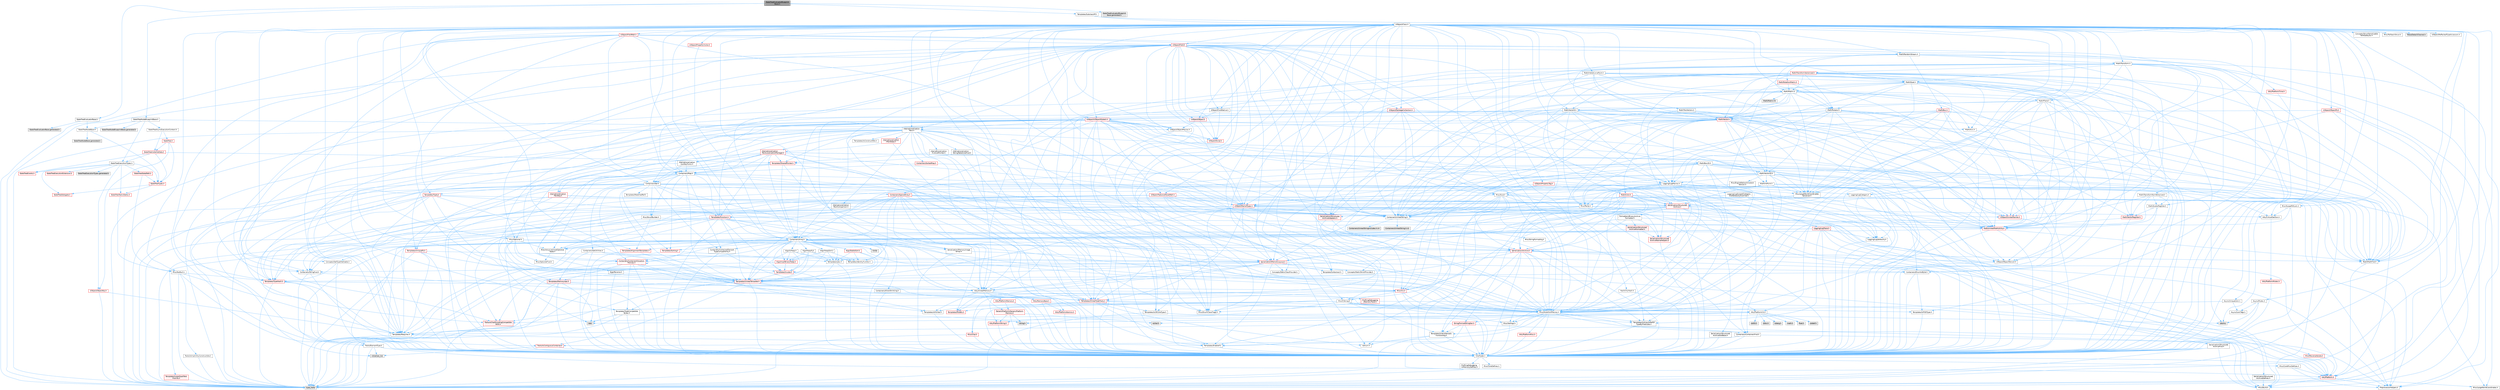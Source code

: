 digraph "StateTreeEvaluatorBlueprintBase.h"
{
 // INTERACTIVE_SVG=YES
 // LATEX_PDF_SIZE
  bgcolor="transparent";
  edge [fontname=Helvetica,fontsize=10,labelfontname=Helvetica,labelfontsize=10];
  node [fontname=Helvetica,fontsize=10,shape=box,height=0.2,width=0.4];
  Node1 [id="Node000001",label="StateTreeEvaluatorBlueprint\lBase.h",height=0.2,width=0.4,color="gray40", fillcolor="grey60", style="filled", fontcolor="black",tooltip=" "];
  Node1 -> Node2 [id="edge1_Node000001_Node000002",color="steelblue1",style="solid",tooltip=" "];
  Node2 [id="Node000002",label="Templates/SubclassOf.h",height=0.2,width=0.4,color="grey40", fillcolor="white", style="filled",URL="$d5/db4/SubclassOf_8h.html",tooltip=" "];
  Node2 -> Node3 [id="edge2_Node000002_Node000003",color="steelblue1",style="solid",tooltip=" "];
  Node3 [id="Node000003",label="UObject/Class.h",height=0.2,width=0.4,color="grey40", fillcolor="white", style="filled",URL="$d4/d05/Class_8h.html",tooltip=" "];
  Node3 -> Node4 [id="edge3_Node000003_Node000004",color="steelblue1",style="solid",tooltip=" "];
  Node4 [id="Node000004",label="Concepts/GetTypeHashable.h",height=0.2,width=0.4,color="grey40", fillcolor="white", style="filled",URL="$d3/da2/GetTypeHashable_8h.html",tooltip=" "];
  Node4 -> Node5 [id="edge4_Node000004_Node000005",color="steelblue1",style="solid",tooltip=" "];
  Node5 [id="Node000005",label="CoreTypes.h",height=0.2,width=0.4,color="grey40", fillcolor="white", style="filled",URL="$dc/dec/CoreTypes_8h.html",tooltip=" "];
  Node5 -> Node6 [id="edge5_Node000005_Node000006",color="steelblue1",style="solid",tooltip=" "];
  Node6 [id="Node000006",label="HAL/Platform.h",height=0.2,width=0.4,color="red", fillcolor="#FFF0F0", style="filled",URL="$d9/dd0/Platform_8h.html",tooltip=" "];
  Node6 -> Node7 [id="edge6_Node000006_Node000007",color="steelblue1",style="solid",tooltip=" "];
  Node7 [id="Node000007",label="Misc/Build.h",height=0.2,width=0.4,color="grey40", fillcolor="white", style="filled",URL="$d3/dbb/Build_8h.html",tooltip=" "];
  Node6 -> Node8 [id="edge7_Node000006_Node000008",color="steelblue1",style="solid",tooltip=" "];
  Node8 [id="Node000008",label="Misc/LargeWorldCoordinates.h",height=0.2,width=0.4,color="grey40", fillcolor="white", style="filled",URL="$d2/dcb/LargeWorldCoordinates_8h.html",tooltip=" "];
  Node6 -> Node9 [id="edge8_Node000006_Node000009",color="steelblue1",style="solid",tooltip=" "];
  Node9 [id="Node000009",label="type_traits",height=0.2,width=0.4,color="grey60", fillcolor="#E0E0E0", style="filled",tooltip=" "];
  Node6 -> Node10 [id="edge9_Node000006_Node000010",color="steelblue1",style="solid",tooltip=" "];
  Node10 [id="Node000010",label="PreprocessorHelpers.h",height=0.2,width=0.4,color="grey40", fillcolor="white", style="filled",URL="$db/ddb/PreprocessorHelpers_8h.html",tooltip=" "];
  Node5 -> Node16 [id="edge10_Node000005_Node000016",color="steelblue1",style="solid",tooltip=" "];
  Node16 [id="Node000016",label="ProfilingDebugging\l/UMemoryDefines.h",height=0.2,width=0.4,color="grey40", fillcolor="white", style="filled",URL="$d2/da2/UMemoryDefines_8h.html",tooltip=" "];
  Node5 -> Node17 [id="edge11_Node000005_Node000017",color="steelblue1",style="solid",tooltip=" "];
  Node17 [id="Node000017",label="Misc/CoreMiscDefines.h",height=0.2,width=0.4,color="grey40", fillcolor="white", style="filled",URL="$da/d38/CoreMiscDefines_8h.html",tooltip=" "];
  Node17 -> Node6 [id="edge12_Node000017_Node000006",color="steelblue1",style="solid",tooltip=" "];
  Node17 -> Node10 [id="edge13_Node000017_Node000010",color="steelblue1",style="solid",tooltip=" "];
  Node5 -> Node18 [id="edge14_Node000005_Node000018",color="steelblue1",style="solid",tooltip=" "];
  Node18 [id="Node000018",label="Misc/CoreDefines.h",height=0.2,width=0.4,color="grey40", fillcolor="white", style="filled",URL="$d3/dd2/CoreDefines_8h.html",tooltip=" "];
  Node4 -> Node19 [id="edge15_Node000004_Node000019",color="steelblue1",style="solid",tooltip=" "];
  Node19 [id="Node000019",label="Templates/TypeHash.h",height=0.2,width=0.4,color="red", fillcolor="#FFF0F0", style="filled",URL="$d1/d62/TypeHash_8h.html",tooltip=" "];
  Node19 -> Node5 [id="edge16_Node000019_Node000005",color="steelblue1",style="solid",tooltip=" "];
  Node19 -> Node20 [id="edge17_Node000019_Node000020",color="steelblue1",style="solid",tooltip=" "];
  Node20 [id="Node000020",label="Templates/Requires.h",height=0.2,width=0.4,color="grey40", fillcolor="white", style="filled",URL="$dc/d96/Requires_8h.html",tooltip=" "];
  Node20 -> Node21 [id="edge18_Node000020_Node000021",color="steelblue1",style="solid",tooltip=" "];
  Node21 [id="Node000021",label="Templates/EnableIf.h",height=0.2,width=0.4,color="grey40", fillcolor="white", style="filled",URL="$d7/d60/EnableIf_8h.html",tooltip=" "];
  Node21 -> Node5 [id="edge19_Node000021_Node000005",color="steelblue1",style="solid",tooltip=" "];
  Node20 -> Node9 [id="edge20_Node000020_Node000009",color="steelblue1",style="solid",tooltip=" "];
  Node19 -> Node22 [id="edge21_Node000019_Node000022",color="steelblue1",style="solid",tooltip=" "];
  Node22 [id="Node000022",label="Misc/Crc.h",height=0.2,width=0.4,color="red", fillcolor="#FFF0F0", style="filled",URL="$d4/dd2/Crc_8h.html",tooltip=" "];
  Node22 -> Node5 [id="edge22_Node000022_Node000005",color="steelblue1",style="solid",tooltip=" "];
  Node22 -> Node23 [id="edge23_Node000022_Node000023",color="steelblue1",style="solid",tooltip=" "];
  Node23 [id="Node000023",label="HAL/PlatformString.h",height=0.2,width=0.4,color="red", fillcolor="#FFF0F0", style="filled",URL="$db/db5/PlatformString_8h.html",tooltip=" "];
  Node23 -> Node5 [id="edge24_Node000023_Node000005",color="steelblue1",style="solid",tooltip=" "];
  Node22 -> Node25 [id="edge25_Node000022_Node000025",color="steelblue1",style="solid",tooltip=" "];
  Node25 [id="Node000025",label="Misc/AssertionMacros.h",height=0.2,width=0.4,color="grey40", fillcolor="white", style="filled",URL="$d0/dfa/AssertionMacros_8h.html",tooltip=" "];
  Node25 -> Node5 [id="edge26_Node000025_Node000005",color="steelblue1",style="solid",tooltip=" "];
  Node25 -> Node6 [id="edge27_Node000025_Node000006",color="steelblue1",style="solid",tooltip=" "];
  Node25 -> Node26 [id="edge28_Node000025_Node000026",color="steelblue1",style="solid",tooltip=" "];
  Node26 [id="Node000026",label="HAL/PlatformMisc.h",height=0.2,width=0.4,color="red", fillcolor="#FFF0F0", style="filled",URL="$d0/df5/PlatformMisc_8h.html",tooltip=" "];
  Node26 -> Node5 [id="edge29_Node000026_Node000005",color="steelblue1",style="solid",tooltip=" "];
  Node25 -> Node10 [id="edge30_Node000025_Node000010",color="steelblue1",style="solid",tooltip=" "];
  Node25 -> Node21 [id="edge31_Node000025_Node000021",color="steelblue1",style="solid",tooltip=" "];
  Node25 -> Node62 [id="edge32_Node000025_Node000062",color="steelblue1",style="solid",tooltip=" "];
  Node62 [id="Node000062",label="Templates/IsArrayOrRefOf\lTypeByPredicate.h",height=0.2,width=0.4,color="grey40", fillcolor="white", style="filled",URL="$d6/da1/IsArrayOrRefOfTypeByPredicate_8h.html",tooltip=" "];
  Node62 -> Node5 [id="edge33_Node000062_Node000005",color="steelblue1",style="solid",tooltip=" "];
  Node25 -> Node63 [id="edge34_Node000025_Node000063",color="steelblue1",style="solid",tooltip=" "];
  Node63 [id="Node000063",label="Templates/IsValidVariadic\lFunctionArg.h",height=0.2,width=0.4,color="grey40", fillcolor="white", style="filled",URL="$d0/dc8/IsValidVariadicFunctionArg_8h.html",tooltip=" "];
  Node63 -> Node5 [id="edge35_Node000063_Node000005",color="steelblue1",style="solid",tooltip=" "];
  Node63 -> Node64 [id="edge36_Node000063_Node000064",color="steelblue1",style="solid",tooltip=" "];
  Node64 [id="Node000064",label="IsEnum.h",height=0.2,width=0.4,color="grey40", fillcolor="white", style="filled",URL="$d4/de5/IsEnum_8h.html",tooltip=" "];
  Node63 -> Node9 [id="edge37_Node000063_Node000009",color="steelblue1",style="solid",tooltip=" "];
  Node25 -> Node65 [id="edge38_Node000025_Node000065",color="steelblue1",style="solid",tooltip=" "];
  Node65 [id="Node000065",label="Traits/IsCharEncodingCompatible\lWith.h",height=0.2,width=0.4,color="red", fillcolor="#FFF0F0", style="filled",URL="$df/dd1/IsCharEncodingCompatibleWith_8h.html",tooltip=" "];
  Node65 -> Node9 [id="edge39_Node000065_Node000009",color="steelblue1",style="solid",tooltip=" "];
  Node25 -> Node67 [id="edge40_Node000025_Node000067",color="steelblue1",style="solid",tooltip=" "];
  Node67 [id="Node000067",label="Misc/VarArgs.h",height=0.2,width=0.4,color="grey40", fillcolor="white", style="filled",URL="$d5/d6f/VarArgs_8h.html",tooltip=" "];
  Node67 -> Node5 [id="edge41_Node000067_Node000005",color="steelblue1",style="solid",tooltip=" "];
  Node25 -> Node68 [id="edge42_Node000025_Node000068",color="steelblue1",style="solid",tooltip=" "];
  Node68 [id="Node000068",label="String/FormatStringSan.h",height=0.2,width=0.4,color="red", fillcolor="#FFF0F0", style="filled",URL="$d3/d8b/FormatStringSan_8h.html",tooltip=" "];
  Node68 -> Node9 [id="edge43_Node000068_Node000009",color="steelblue1",style="solid",tooltip=" "];
  Node68 -> Node5 [id="edge44_Node000068_Node000005",color="steelblue1",style="solid",tooltip=" "];
  Node68 -> Node20 [id="edge45_Node000068_Node000020",color="steelblue1",style="solid",tooltip=" "];
  Node68 -> Node63 [id="edge46_Node000068_Node000063",color="steelblue1",style="solid",tooltip=" "];
  Node68 -> Node34 [id="edge47_Node000068_Node000034",color="steelblue1",style="solid",tooltip=" "];
  Node34 [id="Node000034",label="Containers/ContainersFwd.h",height=0.2,width=0.4,color="grey40", fillcolor="white", style="filled",URL="$d4/d0a/ContainersFwd_8h.html",tooltip=" "];
  Node34 -> Node6 [id="edge48_Node000034_Node000006",color="steelblue1",style="solid",tooltip=" "];
  Node34 -> Node5 [id="edge49_Node000034_Node000005",color="steelblue1",style="solid",tooltip=" "];
  Node34 -> Node31 [id="edge50_Node000034_Node000031",color="steelblue1",style="solid",tooltip=" "];
  Node31 [id="Node000031",label="Traits/IsContiguousContainer.h",height=0.2,width=0.4,color="red", fillcolor="#FFF0F0", style="filled",URL="$d5/d3c/IsContiguousContainer_8h.html",tooltip=" "];
  Node31 -> Node5 [id="edge51_Node000031_Node000005",color="steelblue1",style="solid",tooltip=" "];
  Node31 -> Node30 [id="edge52_Node000031_Node000030",color="steelblue1",style="solid",tooltip=" "];
  Node30 [id="Node000030",label="initializer_list",height=0.2,width=0.4,color="grey60", fillcolor="#E0E0E0", style="filled",tooltip=" "];
  Node25 -> Node73 [id="edge53_Node000025_Node000073",color="steelblue1",style="solid",tooltip=" "];
  Node73 [id="Node000073",label="atomic",height=0.2,width=0.4,color="grey60", fillcolor="#E0E0E0", style="filled",tooltip=" "];
  Node22 -> Node74 [id="edge54_Node000022_Node000074",color="steelblue1",style="solid",tooltip=" "];
  Node74 [id="Node000074",label="Misc/CString.h",height=0.2,width=0.4,color="grey40", fillcolor="white", style="filled",URL="$d2/d49/CString_8h.html",tooltip=" "];
  Node74 -> Node5 [id="edge55_Node000074_Node000005",color="steelblue1",style="solid",tooltip=" "];
  Node74 -> Node38 [id="edge56_Node000074_Node000038",color="steelblue1",style="solid",tooltip=" "];
  Node38 [id="Node000038",label="HAL/PlatformCrt.h",height=0.2,width=0.4,color="grey40", fillcolor="white", style="filled",URL="$d8/d75/PlatformCrt_8h.html",tooltip=" "];
  Node38 -> Node39 [id="edge57_Node000038_Node000039",color="steelblue1",style="solid",tooltip=" "];
  Node39 [id="Node000039",label="new",height=0.2,width=0.4,color="grey60", fillcolor="#E0E0E0", style="filled",tooltip=" "];
  Node38 -> Node40 [id="edge58_Node000038_Node000040",color="steelblue1",style="solid",tooltip=" "];
  Node40 [id="Node000040",label="wchar.h",height=0.2,width=0.4,color="grey60", fillcolor="#E0E0E0", style="filled",tooltip=" "];
  Node38 -> Node41 [id="edge59_Node000038_Node000041",color="steelblue1",style="solid",tooltip=" "];
  Node41 [id="Node000041",label="stddef.h",height=0.2,width=0.4,color="grey60", fillcolor="#E0E0E0", style="filled",tooltip=" "];
  Node38 -> Node42 [id="edge60_Node000038_Node000042",color="steelblue1",style="solid",tooltip=" "];
  Node42 [id="Node000042",label="stdlib.h",height=0.2,width=0.4,color="grey60", fillcolor="#E0E0E0", style="filled",tooltip=" "];
  Node38 -> Node43 [id="edge61_Node000038_Node000043",color="steelblue1",style="solid",tooltip=" "];
  Node43 [id="Node000043",label="stdio.h",height=0.2,width=0.4,color="grey60", fillcolor="#E0E0E0", style="filled",tooltip=" "];
  Node38 -> Node44 [id="edge62_Node000038_Node000044",color="steelblue1",style="solid",tooltip=" "];
  Node44 [id="Node000044",label="stdarg.h",height=0.2,width=0.4,color="grey60", fillcolor="#E0E0E0", style="filled",tooltip=" "];
  Node38 -> Node45 [id="edge63_Node000038_Node000045",color="steelblue1",style="solid",tooltip=" "];
  Node45 [id="Node000045",label="math.h",height=0.2,width=0.4,color="grey60", fillcolor="#E0E0E0", style="filled",tooltip=" "];
  Node38 -> Node46 [id="edge64_Node000038_Node000046",color="steelblue1",style="solid",tooltip=" "];
  Node46 [id="Node000046",label="float.h",height=0.2,width=0.4,color="grey60", fillcolor="#E0E0E0", style="filled",tooltip=" "];
  Node38 -> Node47 [id="edge65_Node000038_Node000047",color="steelblue1",style="solid",tooltip=" "];
  Node47 [id="Node000047",label="string.h",height=0.2,width=0.4,color="grey60", fillcolor="#E0E0E0", style="filled",tooltip=" "];
  Node74 -> Node23 [id="edge66_Node000074_Node000023",color="steelblue1",style="solid",tooltip=" "];
  Node74 -> Node25 [id="edge67_Node000074_Node000025",color="steelblue1",style="solid",tooltip=" "];
  Node74 -> Node75 [id="edge68_Node000074_Node000075",color="steelblue1",style="solid",tooltip=" "];
  Node75 [id="Node000075",label="Misc/Char.h",height=0.2,width=0.4,color="red", fillcolor="#FFF0F0", style="filled",URL="$d0/d58/Char_8h.html",tooltip=" "];
  Node75 -> Node5 [id="edge69_Node000075_Node000005",color="steelblue1",style="solid",tooltip=" "];
  Node75 -> Node9 [id="edge70_Node000075_Node000009",color="steelblue1",style="solid",tooltip=" "];
  Node74 -> Node67 [id="edge71_Node000074_Node000067",color="steelblue1",style="solid",tooltip=" "];
  Node74 -> Node62 [id="edge72_Node000074_Node000062",color="steelblue1",style="solid",tooltip=" "];
  Node74 -> Node63 [id="edge73_Node000074_Node000063",color="steelblue1",style="solid",tooltip=" "];
  Node74 -> Node65 [id="edge74_Node000074_Node000065",color="steelblue1",style="solid",tooltip=" "];
  Node22 -> Node75 [id="edge75_Node000022_Node000075",color="steelblue1",style="solid",tooltip=" "];
  Node22 -> Node79 [id="edge76_Node000022_Node000079",color="steelblue1",style="solid",tooltip=" "];
  Node79 [id="Node000079",label="Templates/UnrealTypeTraits.h",height=0.2,width=0.4,color="red", fillcolor="#FFF0F0", style="filled",URL="$d2/d2d/UnrealTypeTraits_8h.html",tooltip=" "];
  Node79 -> Node5 [id="edge77_Node000079_Node000005",color="steelblue1",style="solid",tooltip=" "];
  Node79 -> Node80 [id="edge78_Node000079_Node000080",color="steelblue1",style="solid",tooltip=" "];
  Node80 [id="Node000080",label="Templates/IsPointer.h",height=0.2,width=0.4,color="grey40", fillcolor="white", style="filled",URL="$d7/d05/IsPointer_8h.html",tooltip=" "];
  Node80 -> Node5 [id="edge79_Node000080_Node000005",color="steelblue1",style="solid",tooltip=" "];
  Node79 -> Node25 [id="edge80_Node000079_Node000025",color="steelblue1",style="solid",tooltip=" "];
  Node79 -> Node21 [id="edge81_Node000079_Node000021",color="steelblue1",style="solid",tooltip=" "];
  Node79 -> Node64 [id="edge82_Node000079_Node000064",color="steelblue1",style="solid",tooltip=" "];
  Node79 -> Node83 [id="edge83_Node000079_Node000083",color="steelblue1",style="solid",tooltip=" "];
  Node83 [id="Node000083",label="Templates/Models.h",height=0.2,width=0.4,color="red", fillcolor="#FFF0F0", style="filled",URL="$d3/d0c/Models_8h.html",tooltip=" "];
  Node79 -> Node84 [id="edge84_Node000079_Node000084",color="steelblue1",style="solid",tooltip=" "];
  Node84 [id="Node000084",label="Templates/IsPODType.h",height=0.2,width=0.4,color="grey40", fillcolor="white", style="filled",URL="$d7/db1/IsPODType_8h.html",tooltip=" "];
  Node84 -> Node5 [id="edge85_Node000084_Node000005",color="steelblue1",style="solid",tooltip=" "];
  Node79 -> Node85 [id="edge86_Node000079_Node000085",color="steelblue1",style="solid",tooltip=" "];
  Node85 [id="Node000085",label="Templates/IsUECoreType.h",height=0.2,width=0.4,color="grey40", fillcolor="white", style="filled",URL="$d1/db8/IsUECoreType_8h.html",tooltip=" "];
  Node85 -> Node5 [id="edge87_Node000085_Node000005",color="steelblue1",style="solid",tooltip=" "];
  Node85 -> Node9 [id="edge88_Node000085_Node000009",color="steelblue1",style="solid",tooltip=" "];
  Node19 -> Node9 [id="edge89_Node000019_Node000009",color="steelblue1",style="solid",tooltip=" "];
  Node3 -> Node88 [id="edge90_Node000003_Node000088",color="steelblue1",style="solid",tooltip=" "];
  Node88 [id="Node000088",label="Concepts/StaticClassProvider.h",height=0.2,width=0.4,color="grey40", fillcolor="white", style="filled",URL="$dd/d83/StaticClassProvider_8h.html",tooltip=" "];
  Node3 -> Node89 [id="edge91_Node000003_Node000089",color="steelblue1",style="solid",tooltip=" "];
  Node89 [id="Node000089",label="Concepts/StaticStructProvider.h",height=0.2,width=0.4,color="grey40", fillcolor="white", style="filled",URL="$d5/d77/StaticStructProvider_8h.html",tooltip=" "];
  Node3 -> Node90 [id="edge92_Node000003_Node000090",color="steelblue1",style="solid",tooltip=" "];
  Node90 [id="Node000090",label="Concepts/StructSerializable\lWithDefaults.h",height=0.2,width=0.4,color="grey40", fillcolor="white", style="filled",URL="$d5/ddc/StructSerializableWithDefaults_8h.html",tooltip=" "];
  Node3 -> Node91 [id="edge93_Node000003_Node000091",color="steelblue1",style="solid",tooltip=" "];
  Node91 [id="Node000091",label="Containers/Array.h",height=0.2,width=0.4,color="grey40", fillcolor="white", style="filled",URL="$df/dd0/Array_8h.html",tooltip=" "];
  Node91 -> Node5 [id="edge94_Node000091_Node000005",color="steelblue1",style="solid",tooltip=" "];
  Node91 -> Node25 [id="edge95_Node000091_Node000025",color="steelblue1",style="solid",tooltip=" "];
  Node91 -> Node92 [id="edge96_Node000091_Node000092",color="steelblue1",style="solid",tooltip=" "];
  Node92 [id="Node000092",label="Misc/IntrusiveUnsetOptional\lState.h",height=0.2,width=0.4,color="grey40", fillcolor="white", style="filled",URL="$d2/d0a/IntrusiveUnsetOptionalState_8h.html",tooltip=" "];
  Node92 -> Node93 [id="edge97_Node000092_Node000093",color="steelblue1",style="solid",tooltip=" "];
  Node93 [id="Node000093",label="Misc/OptionalFwd.h",height=0.2,width=0.4,color="grey40", fillcolor="white", style="filled",URL="$dc/d50/OptionalFwd_8h.html",tooltip=" "];
  Node91 -> Node94 [id="edge98_Node000091_Node000094",color="steelblue1",style="solid",tooltip=" "];
  Node94 [id="Node000094",label="Misc/ReverseIterate.h",height=0.2,width=0.4,color="red", fillcolor="#FFF0F0", style="filled",URL="$db/de3/ReverseIterate_8h.html",tooltip=" "];
  Node94 -> Node6 [id="edge99_Node000094_Node000006",color="steelblue1",style="solid",tooltip=" "];
  Node91 -> Node96 [id="edge100_Node000091_Node000096",color="steelblue1",style="solid",tooltip=" "];
  Node96 [id="Node000096",label="HAL/UnrealMemory.h",height=0.2,width=0.4,color="grey40", fillcolor="white", style="filled",URL="$d9/d96/UnrealMemory_8h.html",tooltip=" "];
  Node96 -> Node5 [id="edge101_Node000096_Node000005",color="steelblue1",style="solid",tooltip=" "];
  Node96 -> Node97 [id="edge102_Node000096_Node000097",color="steelblue1",style="solid",tooltip=" "];
  Node97 [id="Node000097",label="GenericPlatform/GenericPlatform\lMemory.h",height=0.2,width=0.4,color="red", fillcolor="#FFF0F0", style="filled",URL="$dd/d22/GenericPlatformMemory_8h.html",tooltip=" "];
  Node97 -> Node5 [id="edge103_Node000097_Node000005",color="steelblue1",style="solid",tooltip=" "];
  Node97 -> Node23 [id="edge104_Node000097_Node000023",color="steelblue1",style="solid",tooltip=" "];
  Node97 -> Node47 [id="edge105_Node000097_Node000047",color="steelblue1",style="solid",tooltip=" "];
  Node97 -> Node40 [id="edge106_Node000097_Node000040",color="steelblue1",style="solid",tooltip=" "];
  Node96 -> Node98 [id="edge107_Node000096_Node000098",color="steelblue1",style="solid",tooltip=" "];
  Node98 [id="Node000098",label="HAL/MemoryBase.h",height=0.2,width=0.4,color="red", fillcolor="#FFF0F0", style="filled",URL="$d6/d9f/MemoryBase_8h.html",tooltip=" "];
  Node98 -> Node5 [id="edge108_Node000098_Node000005",color="steelblue1",style="solid",tooltip=" "];
  Node98 -> Node55 [id="edge109_Node000098_Node000055",color="steelblue1",style="solid",tooltip=" "];
  Node55 [id="Node000055",label="HAL/PlatformAtomics.h",height=0.2,width=0.4,color="red", fillcolor="#FFF0F0", style="filled",URL="$d3/d36/PlatformAtomics_8h.html",tooltip=" "];
  Node55 -> Node5 [id="edge110_Node000055_Node000005",color="steelblue1",style="solid",tooltip=" "];
  Node98 -> Node38 [id="edge111_Node000098_Node000038",color="steelblue1",style="solid",tooltip=" "];
  Node96 -> Node108 [id="edge112_Node000096_Node000108",color="steelblue1",style="solid",tooltip=" "];
  Node108 [id="Node000108",label="HAL/PlatformMemory.h",height=0.2,width=0.4,color="red", fillcolor="#FFF0F0", style="filled",URL="$de/d68/PlatformMemory_8h.html",tooltip=" "];
  Node108 -> Node5 [id="edge113_Node000108_Node000005",color="steelblue1",style="solid",tooltip=" "];
  Node108 -> Node97 [id="edge114_Node000108_Node000097",color="steelblue1",style="solid",tooltip=" "];
  Node96 -> Node110 [id="edge115_Node000096_Node000110",color="steelblue1",style="solid",tooltip=" "];
  Node110 [id="Node000110",label="ProfilingDebugging\l/MemoryTrace.h",height=0.2,width=0.4,color="red", fillcolor="#FFF0F0", style="filled",URL="$da/dd7/MemoryTrace_8h.html",tooltip=" "];
  Node110 -> Node6 [id="edge116_Node000110_Node000006",color="steelblue1",style="solid",tooltip=" "];
  Node110 -> Node50 [id="edge117_Node000110_Node000050",color="steelblue1",style="solid",tooltip=" "];
  Node50 [id="Node000050",label="Misc/EnumClassFlags.h",height=0.2,width=0.4,color="grey40", fillcolor="white", style="filled",URL="$d8/de7/EnumClassFlags_8h.html",tooltip=" "];
  Node96 -> Node80 [id="edge118_Node000096_Node000080",color="steelblue1",style="solid",tooltip=" "];
  Node91 -> Node79 [id="edge119_Node000091_Node000079",color="steelblue1",style="solid",tooltip=" "];
  Node91 -> Node111 [id="edge120_Node000091_Node000111",color="steelblue1",style="solid",tooltip=" "];
  Node111 [id="Node000111",label="Templates/UnrealTemplate.h",height=0.2,width=0.4,color="red", fillcolor="#FFF0F0", style="filled",URL="$d4/d24/UnrealTemplate_8h.html",tooltip=" "];
  Node111 -> Node5 [id="edge121_Node000111_Node000005",color="steelblue1",style="solid",tooltip=" "];
  Node111 -> Node80 [id="edge122_Node000111_Node000080",color="steelblue1",style="solid",tooltip=" "];
  Node111 -> Node96 [id="edge123_Node000111_Node000096",color="steelblue1",style="solid",tooltip=" "];
  Node111 -> Node79 [id="edge124_Node000111_Node000079",color="steelblue1",style="solid",tooltip=" "];
  Node111 -> Node20 [id="edge125_Node000111_Node000020",color="steelblue1",style="solid",tooltip=" "];
  Node111 -> Node115 [id="edge126_Node000111_Node000115",color="steelblue1",style="solid",tooltip=" "];
  Node115 [id="Node000115",label="Templates/TypeCompatible\lBytes.h",height=0.2,width=0.4,color="grey40", fillcolor="white", style="filled",URL="$df/d0a/TypeCompatibleBytes_8h.html",tooltip=" "];
  Node115 -> Node5 [id="edge127_Node000115_Node000005",color="steelblue1",style="solid",tooltip=" "];
  Node115 -> Node47 [id="edge128_Node000115_Node000047",color="steelblue1",style="solid",tooltip=" "];
  Node115 -> Node39 [id="edge129_Node000115_Node000039",color="steelblue1",style="solid",tooltip=" "];
  Node115 -> Node9 [id="edge130_Node000115_Node000009",color="steelblue1",style="solid",tooltip=" "];
  Node111 -> Node31 [id="edge131_Node000111_Node000031",color="steelblue1",style="solid",tooltip=" "];
  Node111 -> Node9 [id="edge132_Node000111_Node000009",color="steelblue1",style="solid",tooltip=" "];
  Node91 -> Node117 [id="edge133_Node000091_Node000117",color="steelblue1",style="solid",tooltip=" "];
  Node117 [id="Node000117",label="Containers/AllowShrinking.h",height=0.2,width=0.4,color="grey40", fillcolor="white", style="filled",URL="$d7/d1a/AllowShrinking_8h.html",tooltip=" "];
  Node117 -> Node5 [id="edge134_Node000117_Node000005",color="steelblue1",style="solid",tooltip=" "];
  Node91 -> Node118 [id="edge135_Node000091_Node000118",color="steelblue1",style="solid",tooltip=" "];
  Node118 [id="Node000118",label="Containers/ContainerAllocation\lPolicies.h",height=0.2,width=0.4,color="red", fillcolor="#FFF0F0", style="filled",URL="$d7/dff/ContainerAllocationPolicies_8h.html",tooltip=" "];
  Node118 -> Node5 [id="edge136_Node000118_Node000005",color="steelblue1",style="solid",tooltip=" "];
  Node118 -> Node118 [id="edge137_Node000118_Node000118",color="steelblue1",style="solid",tooltip=" "];
  Node118 -> Node96 [id="edge138_Node000118_Node000096",color="steelblue1",style="solid",tooltip=" "];
  Node118 -> Node25 [id="edge139_Node000118_Node000025",color="steelblue1",style="solid",tooltip=" "];
  Node118 -> Node129 [id="edge140_Node000118_Node000129",color="steelblue1",style="solid",tooltip=" "];
  Node129 [id="Node000129",label="Templates/MemoryOps.h",height=0.2,width=0.4,color="red", fillcolor="#FFF0F0", style="filled",URL="$db/dea/MemoryOps_8h.html",tooltip=" "];
  Node129 -> Node5 [id="edge141_Node000129_Node000005",color="steelblue1",style="solid",tooltip=" "];
  Node129 -> Node96 [id="edge142_Node000129_Node000096",color="steelblue1",style="solid",tooltip=" "];
  Node129 -> Node20 [id="edge143_Node000129_Node000020",color="steelblue1",style="solid",tooltip=" "];
  Node129 -> Node79 [id="edge144_Node000129_Node000079",color="steelblue1",style="solid",tooltip=" "];
  Node129 -> Node39 [id="edge145_Node000129_Node000039",color="steelblue1",style="solid",tooltip=" "];
  Node129 -> Node9 [id="edge146_Node000129_Node000009",color="steelblue1",style="solid",tooltip=" "];
  Node118 -> Node115 [id="edge147_Node000118_Node000115",color="steelblue1",style="solid",tooltip=" "];
  Node118 -> Node9 [id="edge148_Node000118_Node000009",color="steelblue1",style="solid",tooltip=" "];
  Node91 -> Node130 [id="edge149_Node000091_Node000130",color="steelblue1",style="solid",tooltip=" "];
  Node130 [id="Node000130",label="Containers/ContainerElement\lTypeCompatibility.h",height=0.2,width=0.4,color="grey40", fillcolor="white", style="filled",URL="$df/ddf/ContainerElementTypeCompatibility_8h.html",tooltip=" "];
  Node130 -> Node5 [id="edge150_Node000130_Node000005",color="steelblue1",style="solid",tooltip=" "];
  Node130 -> Node79 [id="edge151_Node000130_Node000079",color="steelblue1",style="solid",tooltip=" "];
  Node91 -> Node131 [id="edge152_Node000091_Node000131",color="steelblue1",style="solid",tooltip=" "];
  Node131 [id="Node000131",label="Serialization/Archive.h",height=0.2,width=0.4,color="red", fillcolor="#FFF0F0", style="filled",URL="$d7/d3b/Archive_8h.html",tooltip=" "];
  Node131 -> Node5 [id="edge153_Node000131_Node000005",color="steelblue1",style="solid",tooltip=" "];
  Node131 -> Node35 [id="edge154_Node000131_Node000035",color="steelblue1",style="solid",tooltip=" "];
  Node35 [id="Node000035",label="Math/MathFwd.h",height=0.2,width=0.4,color="grey40", fillcolor="white", style="filled",URL="$d2/d10/MathFwd_8h.html",tooltip=" "];
  Node35 -> Node6 [id="edge155_Node000035_Node000006",color="steelblue1",style="solid",tooltip=" "];
  Node131 -> Node25 [id="edge156_Node000131_Node000025",color="steelblue1",style="solid",tooltip=" "];
  Node131 -> Node7 [id="edge157_Node000131_Node000007",color="steelblue1",style="solid",tooltip=" "];
  Node131 -> Node67 [id="edge158_Node000131_Node000067",color="steelblue1",style="solid",tooltip=" "];
  Node131 -> Node21 [id="edge159_Node000131_Node000021",color="steelblue1",style="solid",tooltip=" "];
  Node131 -> Node62 [id="edge160_Node000131_Node000062",color="steelblue1",style="solid",tooltip=" "];
  Node131 -> Node63 [id="edge161_Node000131_Node000063",color="steelblue1",style="solid",tooltip=" "];
  Node131 -> Node111 [id="edge162_Node000131_Node000111",color="steelblue1",style="solid",tooltip=" "];
  Node131 -> Node65 [id="edge163_Node000131_Node000065",color="steelblue1",style="solid",tooltip=" "];
  Node131 -> Node140 [id="edge164_Node000131_Node000140",color="steelblue1",style="solid",tooltip=" "];
  Node140 [id="Node000140",label="UObject/ObjectVersion.h",height=0.2,width=0.4,color="grey40", fillcolor="white", style="filled",URL="$da/d63/ObjectVersion_8h.html",tooltip=" "];
  Node140 -> Node5 [id="edge165_Node000140_Node000005",color="steelblue1",style="solid",tooltip=" "];
  Node91 -> Node141 [id="edge166_Node000091_Node000141",color="steelblue1",style="solid",tooltip=" "];
  Node141 [id="Node000141",label="Serialization/MemoryImage\lWriter.h",height=0.2,width=0.4,color="grey40", fillcolor="white", style="filled",URL="$d0/d08/MemoryImageWriter_8h.html",tooltip=" "];
  Node141 -> Node5 [id="edge167_Node000141_Node000005",color="steelblue1",style="solid",tooltip=" "];
  Node141 -> Node142 [id="edge168_Node000141_Node000142",color="steelblue1",style="solid",tooltip=" "];
  Node142 [id="Node000142",label="Serialization/MemoryLayout.h",height=0.2,width=0.4,color="red", fillcolor="#FFF0F0", style="filled",URL="$d7/d66/MemoryLayout_8h.html",tooltip=" "];
  Node142 -> Node88 [id="edge169_Node000142_Node000088",color="steelblue1",style="solid",tooltip=" "];
  Node142 -> Node89 [id="edge170_Node000142_Node000089",color="steelblue1",style="solid",tooltip=" "];
  Node142 -> Node143 [id="edge171_Node000142_Node000143",color="steelblue1",style="solid",tooltip=" "];
  Node143 [id="Node000143",label="Containers/EnumAsByte.h",height=0.2,width=0.4,color="grey40", fillcolor="white", style="filled",URL="$d6/d9a/EnumAsByte_8h.html",tooltip=" "];
  Node143 -> Node5 [id="edge172_Node000143_Node000005",color="steelblue1",style="solid",tooltip=" "];
  Node143 -> Node84 [id="edge173_Node000143_Node000084",color="steelblue1",style="solid",tooltip=" "];
  Node143 -> Node19 [id="edge174_Node000143_Node000019",color="steelblue1",style="solid",tooltip=" "];
  Node142 -> Node28 [id="edge175_Node000142_Node000028",color="steelblue1",style="solid",tooltip=" "];
  Node28 [id="Node000028",label="Containers/StringFwd.h",height=0.2,width=0.4,color="grey40", fillcolor="white", style="filled",URL="$df/d37/StringFwd_8h.html",tooltip=" "];
  Node28 -> Node5 [id="edge176_Node000028_Node000005",color="steelblue1",style="solid",tooltip=" "];
  Node28 -> Node29 [id="edge177_Node000028_Node000029",color="steelblue1",style="solid",tooltip=" "];
  Node29 [id="Node000029",label="Traits/ElementType.h",height=0.2,width=0.4,color="grey40", fillcolor="white", style="filled",URL="$d5/d4f/ElementType_8h.html",tooltip=" "];
  Node29 -> Node6 [id="edge178_Node000029_Node000006",color="steelblue1",style="solid",tooltip=" "];
  Node29 -> Node30 [id="edge179_Node000029_Node000030",color="steelblue1",style="solid",tooltip=" "];
  Node29 -> Node9 [id="edge180_Node000029_Node000009",color="steelblue1",style="solid",tooltip=" "];
  Node28 -> Node31 [id="edge181_Node000028_Node000031",color="steelblue1",style="solid",tooltip=" "];
  Node142 -> Node96 [id="edge182_Node000142_Node000096",color="steelblue1",style="solid",tooltip=" "];
  Node142 -> Node21 [id="edge183_Node000142_Node000021",color="steelblue1",style="solid",tooltip=" "];
  Node142 -> Node145 [id="edge184_Node000142_Node000145",color="steelblue1",style="solid",tooltip=" "];
  Node145 [id="Node000145",label="Templates/IsAbstract.h",height=0.2,width=0.4,color="grey40", fillcolor="white", style="filled",URL="$d8/db7/IsAbstract_8h.html",tooltip=" "];
  Node142 -> Node83 [id="edge185_Node000142_Node000083",color="steelblue1",style="solid",tooltip=" "];
  Node142 -> Node111 [id="edge186_Node000142_Node000111",color="steelblue1",style="solid",tooltip=" "];
  Node91 -> Node146 [id="edge187_Node000091_Node000146",color="steelblue1",style="solid",tooltip=" "];
  Node146 [id="Node000146",label="Algo/Heapify.h",height=0.2,width=0.4,color="grey40", fillcolor="white", style="filled",URL="$d0/d2a/Heapify_8h.html",tooltip=" "];
  Node146 -> Node147 [id="edge188_Node000146_Node000147",color="steelblue1",style="solid",tooltip=" "];
  Node147 [id="Node000147",label="Algo/Impl/BinaryHeap.h",height=0.2,width=0.4,color="red", fillcolor="#FFF0F0", style="filled",URL="$d7/da3/Algo_2Impl_2BinaryHeap_8h.html",tooltip=" "];
  Node147 -> Node148 [id="edge189_Node000147_Node000148",color="steelblue1",style="solid",tooltip=" "];
  Node148 [id="Node000148",label="Templates/Invoke.h",height=0.2,width=0.4,color="red", fillcolor="#FFF0F0", style="filled",URL="$d7/deb/Invoke_8h.html",tooltip=" "];
  Node148 -> Node5 [id="edge190_Node000148_Node000005",color="steelblue1",style="solid",tooltip=" "];
  Node148 -> Node111 [id="edge191_Node000148_Node000111",color="steelblue1",style="solid",tooltip=" "];
  Node148 -> Node9 [id="edge192_Node000148_Node000009",color="steelblue1",style="solid",tooltip=" "];
  Node147 -> Node9 [id="edge193_Node000147_Node000009",color="steelblue1",style="solid",tooltip=" "];
  Node146 -> Node152 [id="edge194_Node000146_Node000152",color="steelblue1",style="solid",tooltip=" "];
  Node152 [id="Node000152",label="Templates/IdentityFunctor.h",height=0.2,width=0.4,color="grey40", fillcolor="white", style="filled",URL="$d7/d2e/IdentityFunctor_8h.html",tooltip=" "];
  Node152 -> Node6 [id="edge195_Node000152_Node000006",color="steelblue1",style="solid",tooltip=" "];
  Node146 -> Node148 [id="edge196_Node000146_Node000148",color="steelblue1",style="solid",tooltip=" "];
  Node146 -> Node153 [id="edge197_Node000146_Node000153",color="steelblue1",style="solid",tooltip=" "];
  Node153 [id="Node000153",label="Templates/Less.h",height=0.2,width=0.4,color="grey40", fillcolor="white", style="filled",URL="$de/dc8/Less_8h.html",tooltip=" "];
  Node153 -> Node5 [id="edge198_Node000153_Node000005",color="steelblue1",style="solid",tooltip=" "];
  Node153 -> Node111 [id="edge199_Node000153_Node000111",color="steelblue1",style="solid",tooltip=" "];
  Node146 -> Node111 [id="edge200_Node000146_Node000111",color="steelblue1",style="solid",tooltip=" "];
  Node91 -> Node154 [id="edge201_Node000091_Node000154",color="steelblue1",style="solid",tooltip=" "];
  Node154 [id="Node000154",label="Algo/HeapSort.h",height=0.2,width=0.4,color="grey40", fillcolor="white", style="filled",URL="$d3/d92/HeapSort_8h.html",tooltip=" "];
  Node154 -> Node147 [id="edge202_Node000154_Node000147",color="steelblue1",style="solid",tooltip=" "];
  Node154 -> Node152 [id="edge203_Node000154_Node000152",color="steelblue1",style="solid",tooltip=" "];
  Node154 -> Node153 [id="edge204_Node000154_Node000153",color="steelblue1",style="solid",tooltip=" "];
  Node154 -> Node111 [id="edge205_Node000154_Node000111",color="steelblue1",style="solid",tooltip=" "];
  Node91 -> Node155 [id="edge206_Node000091_Node000155",color="steelblue1",style="solid",tooltip=" "];
  Node155 [id="Node000155",label="Algo/IsHeap.h",height=0.2,width=0.4,color="grey40", fillcolor="white", style="filled",URL="$de/d32/IsHeap_8h.html",tooltip=" "];
  Node155 -> Node147 [id="edge207_Node000155_Node000147",color="steelblue1",style="solid",tooltip=" "];
  Node155 -> Node152 [id="edge208_Node000155_Node000152",color="steelblue1",style="solid",tooltip=" "];
  Node155 -> Node148 [id="edge209_Node000155_Node000148",color="steelblue1",style="solid",tooltip=" "];
  Node155 -> Node153 [id="edge210_Node000155_Node000153",color="steelblue1",style="solid",tooltip=" "];
  Node155 -> Node111 [id="edge211_Node000155_Node000111",color="steelblue1",style="solid",tooltip=" "];
  Node91 -> Node147 [id="edge212_Node000091_Node000147",color="steelblue1",style="solid",tooltip=" "];
  Node91 -> Node156 [id="edge213_Node000091_Node000156",color="steelblue1",style="solid",tooltip=" "];
  Node156 [id="Node000156",label="Algo/StableSort.h",height=0.2,width=0.4,color="red", fillcolor="#FFF0F0", style="filled",URL="$d7/d3c/StableSort_8h.html",tooltip=" "];
  Node156 -> Node152 [id="edge214_Node000156_Node000152",color="steelblue1",style="solid",tooltip=" "];
  Node156 -> Node148 [id="edge215_Node000156_Node000148",color="steelblue1",style="solid",tooltip=" "];
  Node156 -> Node153 [id="edge216_Node000156_Node000153",color="steelblue1",style="solid",tooltip=" "];
  Node156 -> Node111 [id="edge217_Node000156_Node000111",color="steelblue1",style="solid",tooltip=" "];
  Node91 -> Node4 [id="edge218_Node000091_Node000004",color="steelblue1",style="solid",tooltip=" "];
  Node91 -> Node152 [id="edge219_Node000091_Node000152",color="steelblue1",style="solid",tooltip=" "];
  Node91 -> Node148 [id="edge220_Node000091_Node000148",color="steelblue1",style="solid",tooltip=" "];
  Node91 -> Node153 [id="edge221_Node000091_Node000153",color="steelblue1",style="solid",tooltip=" "];
  Node91 -> Node159 [id="edge222_Node000091_Node000159",color="steelblue1",style="solid",tooltip=" "];
  Node159 [id="Node000159",label="Templates/LosesQualifiers\lFromTo.h",height=0.2,width=0.4,color="red", fillcolor="#FFF0F0", style="filled",URL="$d2/db3/LosesQualifiersFromTo_8h.html",tooltip=" "];
  Node159 -> Node9 [id="edge223_Node000159_Node000009",color="steelblue1",style="solid",tooltip=" "];
  Node91 -> Node20 [id="edge224_Node000091_Node000020",color="steelblue1",style="solid",tooltip=" "];
  Node91 -> Node160 [id="edge225_Node000091_Node000160",color="steelblue1",style="solid",tooltip=" "];
  Node160 [id="Node000160",label="Templates/Sorting.h",height=0.2,width=0.4,color="red", fillcolor="#FFF0F0", style="filled",URL="$d3/d9e/Sorting_8h.html",tooltip=" "];
  Node160 -> Node5 [id="edge226_Node000160_Node000005",color="steelblue1",style="solid",tooltip=" "];
  Node160 -> Node153 [id="edge227_Node000160_Node000153",color="steelblue1",style="solid",tooltip=" "];
  Node91 -> Node164 [id="edge228_Node000091_Node000164",color="steelblue1",style="solid",tooltip=" "];
  Node164 [id="Node000164",label="Templates/AlignmentTemplates.h",height=0.2,width=0.4,color="red", fillcolor="#FFF0F0", style="filled",URL="$dd/d32/AlignmentTemplates_8h.html",tooltip=" "];
  Node164 -> Node5 [id="edge229_Node000164_Node000005",color="steelblue1",style="solid",tooltip=" "];
  Node164 -> Node80 [id="edge230_Node000164_Node000080",color="steelblue1",style="solid",tooltip=" "];
  Node91 -> Node29 [id="edge231_Node000091_Node000029",color="steelblue1",style="solid",tooltip=" "];
  Node91 -> Node126 [id="edge232_Node000091_Node000126",color="steelblue1",style="solid",tooltip=" "];
  Node126 [id="Node000126",label="limits",height=0.2,width=0.4,color="grey60", fillcolor="#E0E0E0", style="filled",tooltip=" "];
  Node91 -> Node9 [id="edge233_Node000091_Node000009",color="steelblue1",style="solid",tooltip=" "];
  Node3 -> Node143 [id="edge234_Node000003_Node000143",color="steelblue1",style="solid",tooltip=" "];
  Node3 -> Node165 [id="edge235_Node000003_Node000165",color="steelblue1",style="solid",tooltip=" "];
  Node165 [id="Node000165",label="Containers/Map.h",height=0.2,width=0.4,color="grey40", fillcolor="white", style="filled",URL="$df/d79/Map_8h.html",tooltip=" "];
  Node165 -> Node5 [id="edge236_Node000165_Node000005",color="steelblue1",style="solid",tooltip=" "];
  Node165 -> Node166 [id="edge237_Node000165_Node000166",color="steelblue1",style="solid",tooltip=" "];
  Node166 [id="Node000166",label="Algo/Reverse.h",height=0.2,width=0.4,color="grey40", fillcolor="white", style="filled",URL="$d5/d93/Reverse_8h.html",tooltip=" "];
  Node166 -> Node5 [id="edge238_Node000166_Node000005",color="steelblue1",style="solid",tooltip=" "];
  Node166 -> Node111 [id="edge239_Node000166_Node000111",color="steelblue1",style="solid",tooltip=" "];
  Node165 -> Node130 [id="edge240_Node000165_Node000130",color="steelblue1",style="solid",tooltip=" "];
  Node165 -> Node167 [id="edge241_Node000165_Node000167",color="steelblue1",style="solid",tooltip=" "];
  Node167 [id="Node000167",label="Containers/Set.h",height=0.2,width=0.4,color="grey40", fillcolor="white", style="filled",URL="$d4/d45/Set_8h.html",tooltip=" "];
  Node167 -> Node118 [id="edge242_Node000167_Node000118",color="steelblue1",style="solid",tooltip=" "];
  Node167 -> Node130 [id="edge243_Node000167_Node000130",color="steelblue1",style="solid",tooltip=" "];
  Node167 -> Node168 [id="edge244_Node000167_Node000168",color="steelblue1",style="solid",tooltip=" "];
  Node168 [id="Node000168",label="Containers/SetUtilities.h",height=0.2,width=0.4,color="grey40", fillcolor="white", style="filled",URL="$dc/de5/SetUtilities_8h.html",tooltip=" "];
  Node168 -> Node5 [id="edge245_Node000168_Node000005",color="steelblue1",style="solid",tooltip=" "];
  Node168 -> Node142 [id="edge246_Node000168_Node000142",color="steelblue1",style="solid",tooltip=" "];
  Node168 -> Node129 [id="edge247_Node000168_Node000129",color="steelblue1",style="solid",tooltip=" "];
  Node168 -> Node79 [id="edge248_Node000168_Node000079",color="steelblue1",style="solid",tooltip=" "];
  Node167 -> Node169 [id="edge249_Node000167_Node000169",color="steelblue1",style="solid",tooltip=" "];
  Node169 [id="Node000169",label="Containers/SparseArray.h",height=0.2,width=0.4,color="red", fillcolor="#FFF0F0", style="filled",URL="$d5/dbf/SparseArray_8h.html",tooltip=" "];
  Node169 -> Node5 [id="edge250_Node000169_Node000005",color="steelblue1",style="solid",tooltip=" "];
  Node169 -> Node25 [id="edge251_Node000169_Node000025",color="steelblue1",style="solid",tooltip=" "];
  Node169 -> Node96 [id="edge252_Node000169_Node000096",color="steelblue1",style="solid",tooltip=" "];
  Node169 -> Node79 [id="edge253_Node000169_Node000079",color="steelblue1",style="solid",tooltip=" "];
  Node169 -> Node111 [id="edge254_Node000169_Node000111",color="steelblue1",style="solid",tooltip=" "];
  Node169 -> Node118 [id="edge255_Node000169_Node000118",color="steelblue1",style="solid",tooltip=" "];
  Node169 -> Node153 [id="edge256_Node000169_Node000153",color="steelblue1",style="solid",tooltip=" "];
  Node169 -> Node91 [id="edge257_Node000169_Node000091",color="steelblue1",style="solid",tooltip=" "];
  Node169 -> Node163 [id="edge258_Node000169_Node000163",color="steelblue1",style="solid",tooltip=" "];
  Node163 [id="Node000163",label="Math/UnrealMathUtility.h",height=0.2,width=0.4,color="red", fillcolor="#FFF0F0", style="filled",URL="$db/db8/UnrealMathUtility_8h.html",tooltip=" "];
  Node163 -> Node5 [id="edge259_Node000163_Node000005",color="steelblue1",style="solid",tooltip=" "];
  Node163 -> Node25 [id="edge260_Node000163_Node000025",color="steelblue1",style="solid",tooltip=" "];
  Node163 -> Node35 [id="edge261_Node000163_Node000035",color="steelblue1",style="solid",tooltip=" "];
  Node163 -> Node20 [id="edge262_Node000163_Node000020",color="steelblue1",style="solid",tooltip=" "];
  Node169 -> Node172 [id="edge263_Node000169_Node000172",color="steelblue1",style="solid",tooltip=" "];
  Node172 [id="Node000172",label="Serialization/Structured\lArchive.h",height=0.2,width=0.4,color="red", fillcolor="#FFF0F0", style="filled",URL="$d9/d1e/StructuredArchive_8h.html",tooltip=" "];
  Node172 -> Node91 [id="edge264_Node000172_Node000091",color="steelblue1",style="solid",tooltip=" "];
  Node172 -> Node118 [id="edge265_Node000172_Node000118",color="steelblue1",style="solid",tooltip=" "];
  Node172 -> Node5 [id="edge266_Node000172_Node000005",color="steelblue1",style="solid",tooltip=" "];
  Node172 -> Node173 [id="edge267_Node000172_Node000173",color="steelblue1",style="solid",tooltip=" "];
  Node173 [id="Node000173",label="Formatters/BinaryArchive\lFormatter.h",height=0.2,width=0.4,color="grey40", fillcolor="white", style="filled",URL="$d2/d01/BinaryArchiveFormatter_8h.html",tooltip=" "];
  Node173 -> Node91 [id="edge268_Node000173_Node000091",color="steelblue1",style="solid",tooltip=" "];
  Node173 -> Node6 [id="edge269_Node000173_Node000006",color="steelblue1",style="solid",tooltip=" "];
  Node173 -> Node131 [id="edge270_Node000173_Node000131",color="steelblue1",style="solid",tooltip=" "];
  Node173 -> Node174 [id="edge271_Node000173_Node000174",color="steelblue1",style="solid",tooltip=" "];
  Node174 [id="Node000174",label="Serialization/Structured\lArchiveFormatter.h",height=0.2,width=0.4,color="red", fillcolor="#FFF0F0", style="filled",URL="$db/dfe/StructuredArchiveFormatter_8h.html",tooltip=" "];
  Node174 -> Node91 [id="edge272_Node000174_Node000091",color="steelblue1",style="solid",tooltip=" "];
  Node174 -> Node5 [id="edge273_Node000174_Node000005",color="steelblue1",style="solid",tooltip=" "];
  Node174 -> Node175 [id="edge274_Node000174_Node000175",color="steelblue1",style="solid",tooltip=" "];
  Node175 [id="Node000175",label="Serialization/Structured\lArchiveNameHelpers.h",height=0.2,width=0.4,color="red", fillcolor="#FFF0F0", style="filled",URL="$d0/d7b/StructuredArchiveNameHelpers_8h.html",tooltip=" "];
  Node175 -> Node5 [id="edge275_Node000175_Node000005",color="steelblue1",style="solid",tooltip=" "];
  Node173 -> Node175 [id="edge276_Node000173_Node000175",color="steelblue1",style="solid",tooltip=" "];
  Node172 -> Node7 [id="edge277_Node000172_Node000007",color="steelblue1",style="solid",tooltip=" "];
  Node172 -> Node131 [id="edge278_Node000172_Node000131",color="steelblue1",style="solid",tooltip=" "];
  Node172 -> Node176 [id="edge279_Node000172_Node000176",color="steelblue1",style="solid",tooltip=" "];
  Node176 [id="Node000176",label="Serialization/Structured\lArchiveAdapters.h",height=0.2,width=0.4,color="red", fillcolor="#FFF0F0", style="filled",URL="$d3/de1/StructuredArchiveAdapters_8h.html",tooltip=" "];
  Node176 -> Node5 [id="edge280_Node000176_Node000005",color="steelblue1",style="solid",tooltip=" "];
  Node176 -> Node83 [id="edge281_Node000176_Node000083",color="steelblue1",style="solid",tooltip=" "];
  Node172 -> Node187 [id="edge282_Node000172_Node000187",color="steelblue1",style="solid",tooltip=" "];
  Node187 [id="Node000187",label="Serialization/Structured\lArchiveDefines.h",height=0.2,width=0.4,color="grey40", fillcolor="white", style="filled",URL="$d3/d61/StructuredArchiveDefines_8h.html",tooltip=" "];
  Node187 -> Node7 [id="edge283_Node000187_Node000007",color="steelblue1",style="solid",tooltip=" "];
  Node172 -> Node174 [id="edge284_Node000172_Node000174",color="steelblue1",style="solid",tooltip=" "];
  Node172 -> Node181 [id="edge285_Node000172_Node000181",color="steelblue1",style="solid",tooltip=" "];
  Node181 [id="Node000181",label="Serialization/Structured\lArchiveFwd.h",height=0.2,width=0.4,color="grey40", fillcolor="white", style="filled",URL="$d2/df9/StructuredArchiveFwd_8h.html",tooltip=" "];
  Node181 -> Node5 [id="edge286_Node000181_Node000005",color="steelblue1",style="solid",tooltip=" "];
  Node181 -> Node7 [id="edge287_Node000181_Node000007",color="steelblue1",style="solid",tooltip=" "];
  Node181 -> Node9 [id="edge288_Node000181_Node000009",color="steelblue1",style="solid",tooltip=" "];
  Node172 -> Node175 [id="edge289_Node000172_Node000175",color="steelblue1",style="solid",tooltip=" "];
  Node172 -> Node182 [id="edge290_Node000172_Node000182",color="steelblue1",style="solid",tooltip=" "];
  Node182 [id="Node000182",label="Serialization/Structured\lArchiveSlotBase.h",height=0.2,width=0.4,color="grey40", fillcolor="white", style="filled",URL="$d9/d9a/StructuredArchiveSlotBase_8h.html",tooltip=" "];
  Node182 -> Node5 [id="edge291_Node000182_Node000005",color="steelblue1",style="solid",tooltip=" "];
  Node169 -> Node141 [id="edge292_Node000169_Node000141",color="steelblue1",style="solid",tooltip=" "];
  Node169 -> Node188 [id="edge293_Node000169_Node000188",color="steelblue1",style="solid",tooltip=" "];
  Node188 [id="Node000188",label="Containers/UnrealString.h",height=0.2,width=0.4,color="grey40", fillcolor="white", style="filled",URL="$d5/dba/UnrealString_8h.html",tooltip=" "];
  Node188 -> Node189 [id="edge294_Node000188_Node000189",color="steelblue1",style="solid",tooltip=" "];
  Node189 [id="Node000189",label="Containers/UnrealStringIncludes.h.inl",height=0.2,width=0.4,color="grey60", fillcolor="#E0E0E0", style="filled",tooltip=" "];
  Node188 -> Node190 [id="edge295_Node000188_Node000190",color="steelblue1",style="solid",tooltip=" "];
  Node190 [id="Node000190",label="Containers/UnrealString.h.inl",height=0.2,width=0.4,color="grey60", fillcolor="#E0E0E0", style="filled",tooltip=" "];
  Node188 -> Node191 [id="edge296_Node000188_Node000191",color="steelblue1",style="solid",tooltip=" "];
  Node191 [id="Node000191",label="Misc/StringFormatArg.h",height=0.2,width=0.4,color="grey40", fillcolor="white", style="filled",URL="$d2/d16/StringFormatArg_8h.html",tooltip=" "];
  Node191 -> Node34 [id="edge297_Node000191_Node000034",color="steelblue1",style="solid",tooltip=" "];
  Node169 -> Node92 [id="edge298_Node000169_Node000092",color="steelblue1",style="solid",tooltip=" "];
  Node167 -> Node34 [id="edge299_Node000167_Node000034",color="steelblue1",style="solid",tooltip=" "];
  Node167 -> Node163 [id="edge300_Node000167_Node000163",color="steelblue1",style="solid",tooltip=" "];
  Node167 -> Node25 [id="edge301_Node000167_Node000025",color="steelblue1",style="solid",tooltip=" "];
  Node167 -> Node192 [id="edge302_Node000167_Node000192",color="steelblue1",style="solid",tooltip=" "];
  Node192 [id="Node000192",label="Misc/StructBuilder.h",height=0.2,width=0.4,color="grey40", fillcolor="white", style="filled",URL="$d9/db3/StructBuilder_8h.html",tooltip=" "];
  Node192 -> Node5 [id="edge303_Node000192_Node000005",color="steelblue1",style="solid",tooltip=" "];
  Node192 -> Node163 [id="edge304_Node000192_Node000163",color="steelblue1",style="solid",tooltip=" "];
  Node192 -> Node164 [id="edge305_Node000192_Node000164",color="steelblue1",style="solid",tooltip=" "];
  Node167 -> Node141 [id="edge306_Node000167_Node000141",color="steelblue1",style="solid",tooltip=" "];
  Node167 -> Node172 [id="edge307_Node000167_Node000172",color="steelblue1",style="solid",tooltip=" "];
  Node167 -> Node193 [id="edge308_Node000167_Node000193",color="steelblue1",style="solid",tooltip=" "];
  Node193 [id="Node000193",label="Templates/Function.h",height=0.2,width=0.4,color="red", fillcolor="#FFF0F0", style="filled",URL="$df/df5/Function_8h.html",tooltip=" "];
  Node193 -> Node5 [id="edge309_Node000193_Node000005",color="steelblue1",style="solid",tooltip=" "];
  Node193 -> Node25 [id="edge310_Node000193_Node000025",color="steelblue1",style="solid",tooltip=" "];
  Node193 -> Node92 [id="edge311_Node000193_Node000092",color="steelblue1",style="solid",tooltip=" "];
  Node193 -> Node96 [id="edge312_Node000193_Node000096",color="steelblue1",style="solid",tooltip=" "];
  Node193 -> Node79 [id="edge313_Node000193_Node000079",color="steelblue1",style="solid",tooltip=" "];
  Node193 -> Node148 [id="edge314_Node000193_Node000148",color="steelblue1",style="solid",tooltip=" "];
  Node193 -> Node111 [id="edge315_Node000193_Node000111",color="steelblue1",style="solid",tooltip=" "];
  Node193 -> Node20 [id="edge316_Node000193_Node000020",color="steelblue1",style="solid",tooltip=" "];
  Node193 -> Node163 [id="edge317_Node000193_Node000163",color="steelblue1",style="solid",tooltip=" "];
  Node193 -> Node39 [id="edge318_Node000193_Node000039",color="steelblue1",style="solid",tooltip=" "];
  Node193 -> Node9 [id="edge319_Node000193_Node000009",color="steelblue1",style="solid",tooltip=" "];
  Node167 -> Node195 [id="edge320_Node000167_Node000195",color="steelblue1",style="solid",tooltip=" "];
  Node195 [id="Node000195",label="Templates/RetainedRef.h",height=0.2,width=0.4,color="grey40", fillcolor="white", style="filled",URL="$d1/dac/RetainedRef_8h.html",tooltip=" "];
  Node167 -> Node160 [id="edge321_Node000167_Node000160",color="steelblue1",style="solid",tooltip=" "];
  Node167 -> Node19 [id="edge322_Node000167_Node000019",color="steelblue1",style="solid",tooltip=" "];
  Node167 -> Node111 [id="edge323_Node000167_Node000111",color="steelblue1",style="solid",tooltip=" "];
  Node167 -> Node30 [id="edge324_Node000167_Node000030",color="steelblue1",style="solid",tooltip=" "];
  Node167 -> Node9 [id="edge325_Node000167_Node000009",color="steelblue1",style="solid",tooltip=" "];
  Node165 -> Node188 [id="edge326_Node000165_Node000188",color="steelblue1",style="solid",tooltip=" "];
  Node165 -> Node25 [id="edge327_Node000165_Node000025",color="steelblue1",style="solid",tooltip=" "];
  Node165 -> Node192 [id="edge328_Node000165_Node000192",color="steelblue1",style="solid",tooltip=" "];
  Node165 -> Node193 [id="edge329_Node000165_Node000193",color="steelblue1",style="solid",tooltip=" "];
  Node165 -> Node160 [id="edge330_Node000165_Node000160",color="steelblue1",style="solid",tooltip=" "];
  Node165 -> Node196 [id="edge331_Node000165_Node000196",color="steelblue1",style="solid",tooltip=" "];
  Node196 [id="Node000196",label="Templates/Tuple.h",height=0.2,width=0.4,color="red", fillcolor="#FFF0F0", style="filled",URL="$d2/d4f/Tuple_8h.html",tooltip=" "];
  Node196 -> Node5 [id="edge332_Node000196_Node000005",color="steelblue1",style="solid",tooltip=" "];
  Node196 -> Node111 [id="edge333_Node000196_Node000111",color="steelblue1",style="solid",tooltip=" "];
  Node196 -> Node148 [id="edge334_Node000196_Node000148",color="steelblue1",style="solid",tooltip=" "];
  Node196 -> Node172 [id="edge335_Node000196_Node000172",color="steelblue1",style="solid",tooltip=" "];
  Node196 -> Node142 [id="edge336_Node000196_Node000142",color="steelblue1",style="solid",tooltip=" "];
  Node196 -> Node20 [id="edge337_Node000196_Node000020",color="steelblue1",style="solid",tooltip=" "];
  Node196 -> Node19 [id="edge338_Node000196_Node000019",color="steelblue1",style="solid",tooltip=" "];
  Node196 -> Node9 [id="edge339_Node000196_Node000009",color="steelblue1",style="solid",tooltip=" "];
  Node165 -> Node111 [id="edge340_Node000165_Node000111",color="steelblue1",style="solid",tooltip=" "];
  Node165 -> Node79 [id="edge341_Node000165_Node000079",color="steelblue1",style="solid",tooltip=" "];
  Node165 -> Node9 [id="edge342_Node000165_Node000009",color="steelblue1",style="solid",tooltip=" "];
  Node3 -> Node167 [id="edge343_Node000003_Node000167",color="steelblue1",style="solid",tooltip=" "];
  Node3 -> Node28 [id="edge344_Node000003_Node000028",color="steelblue1",style="solid",tooltip=" "];
  Node3 -> Node188 [id="edge345_Node000003_Node000188",color="steelblue1",style="solid",tooltip=" "];
  Node3 -> Node5 [id="edge346_Node000003_Node000005",color="steelblue1",style="solid",tooltip=" "];
  Node3 -> Node199 [id="edge347_Node000003_Node000199",color="steelblue1",style="solid",tooltip=" "];
  Node199 [id="Node000199",label="Async/Mutex.h",height=0.2,width=0.4,color="grey40", fillcolor="white", style="filled",URL="$de/db1/Mutex_8h.html",tooltip=" "];
  Node199 -> Node200 [id="edge348_Node000199_Node000200",color="steelblue1",style="solid",tooltip=" "];
  Node200 [id="Node000200",label="Async/LockTags.h",height=0.2,width=0.4,color="grey40", fillcolor="white", style="filled",URL="$d6/d40/LockTags_8h.html",tooltip=" "];
  Node199 -> Node5 [id="edge349_Node000199_Node000005",color="steelblue1",style="solid",tooltip=" "];
  Node199 -> Node73 [id="edge350_Node000199_Node000073",color="steelblue1",style="solid",tooltip=" "];
  Node3 -> Node201 [id="edge351_Node000003_Node000201",color="steelblue1",style="solid",tooltip=" "];
  Node201 [id="Node000201",label="Async/UniqueLock.h",height=0.2,width=0.4,color="grey40", fillcolor="white", style="filled",URL="$da/dc6/UniqueLock_8h.html",tooltip=" "];
  Node201 -> Node200 [id="edge352_Node000201_Node000200",color="steelblue1",style="solid",tooltip=" "];
  Node201 -> Node25 [id="edge353_Node000201_Node000025",color="steelblue1",style="solid",tooltip=" "];
  Node3 -> Node202 [id="edge354_Node000003_Node000202",color="steelblue1",style="solid",tooltip=" "];
  Node202 [id="Node000202",label="HAL/CriticalSection.h",height=0.2,width=0.4,color="grey40", fillcolor="white", style="filled",URL="$d6/d90/CriticalSection_8h.html",tooltip=" "];
  Node202 -> Node203 [id="edge355_Node000202_Node000203",color="steelblue1",style="solid",tooltip=" "];
  Node203 [id="Node000203",label="HAL/PlatformMutex.h",height=0.2,width=0.4,color="red", fillcolor="#FFF0F0", style="filled",URL="$d9/d0b/PlatformMutex_8h.html",tooltip=" "];
  Node203 -> Node5 [id="edge356_Node000203_Node000005",color="steelblue1",style="solid",tooltip=" "];
  Node3 -> Node38 [id="edge357_Node000003_Node000038",color="steelblue1",style="solid",tooltip=" "];
  Node3 -> Node96 [id="edge358_Node000003_Node000096",color="steelblue1",style="solid",tooltip=" "];
  Node3 -> Node205 [id="edge359_Node000003_Node000205",color="steelblue1",style="solid",tooltip=" "];
  Node205 [id="Node000205",label="Internationalization\l/Text.h",height=0.2,width=0.4,color="grey40", fillcolor="white", style="filled",URL="$d6/d35/Text_8h.html",tooltip=" "];
  Node205 -> Node5 [id="edge360_Node000205_Node000005",color="steelblue1",style="solid",tooltip=" "];
  Node205 -> Node55 [id="edge361_Node000205_Node000055",color="steelblue1",style="solid",tooltip=" "];
  Node205 -> Node25 [id="edge362_Node000205_Node000025",color="steelblue1",style="solid",tooltip=" "];
  Node205 -> Node50 [id="edge363_Node000205_Node000050",color="steelblue1",style="solid",tooltip=" "];
  Node205 -> Node79 [id="edge364_Node000205_Node000079",color="steelblue1",style="solid",tooltip=" "];
  Node205 -> Node91 [id="edge365_Node000205_Node000091",color="steelblue1",style="solid",tooltip=" "];
  Node205 -> Node188 [id="edge366_Node000205_Node000188",color="steelblue1",style="solid",tooltip=" "];
  Node205 -> Node206 [id="edge367_Node000205_Node000206",color="steelblue1",style="solid",tooltip=" "];
  Node206 [id="Node000206",label="Containers/SortedMap.h",height=0.2,width=0.4,color="red", fillcolor="#FFF0F0", style="filled",URL="$d1/dcf/SortedMap_8h.html",tooltip=" "];
  Node206 -> Node165 [id="edge368_Node000206_Node000165",color="steelblue1",style="solid",tooltip=" "];
  Node206 -> Node207 [id="edge369_Node000206_Node000207",color="steelblue1",style="solid",tooltip=" "];
  Node207 [id="Node000207",label="UObject/NameTypes.h",height=0.2,width=0.4,color="red", fillcolor="#FFF0F0", style="filled",URL="$d6/d35/NameTypes_8h.html",tooltip=" "];
  Node207 -> Node5 [id="edge370_Node000207_Node000005",color="steelblue1",style="solid",tooltip=" "];
  Node207 -> Node25 [id="edge371_Node000207_Node000025",color="steelblue1",style="solid",tooltip=" "];
  Node207 -> Node96 [id="edge372_Node000207_Node000096",color="steelblue1",style="solid",tooltip=" "];
  Node207 -> Node79 [id="edge373_Node000207_Node000079",color="steelblue1",style="solid",tooltip=" "];
  Node207 -> Node111 [id="edge374_Node000207_Node000111",color="steelblue1",style="solid",tooltip=" "];
  Node207 -> Node188 [id="edge375_Node000207_Node000188",color="steelblue1",style="solid",tooltip=" "];
  Node207 -> Node202 [id="edge376_Node000207_Node000202",color="steelblue1",style="solid",tooltip=" "];
  Node207 -> Node28 [id="edge377_Node000207_Node000028",color="steelblue1",style="solid",tooltip=" "];
  Node207 -> Node209 [id="edge378_Node000207_Node000209",color="steelblue1",style="solid",tooltip=" "];
  Node209 [id="Node000209",label="UObject/UnrealNames.h",height=0.2,width=0.4,color="red", fillcolor="#FFF0F0", style="filled",URL="$d8/db1/UnrealNames_8h.html",tooltip=" "];
  Node209 -> Node5 [id="edge379_Node000209_Node000005",color="steelblue1",style="solid",tooltip=" "];
  Node207 -> Node142 [id="edge380_Node000207_Node000142",color="steelblue1",style="solid",tooltip=" "];
  Node207 -> Node92 [id="edge381_Node000207_Node000092",color="steelblue1",style="solid",tooltip=" "];
  Node205 -> Node143 [id="edge382_Node000205_Node000143",color="steelblue1",style="solid",tooltip=" "];
  Node205 -> Node217 [id="edge383_Node000205_Node000217",color="steelblue1",style="solid",tooltip=" "];
  Node217 [id="Node000217",label="Templates/SharedPointer.h",height=0.2,width=0.4,color="red", fillcolor="#FFF0F0", style="filled",URL="$d2/d17/SharedPointer_8h.html",tooltip=" "];
  Node217 -> Node5 [id="edge384_Node000217_Node000005",color="steelblue1",style="solid",tooltip=" "];
  Node217 -> Node92 [id="edge385_Node000217_Node000092",color="steelblue1",style="solid",tooltip=" "];
  Node217 -> Node25 [id="edge386_Node000217_Node000025",color="steelblue1",style="solid",tooltip=" "];
  Node217 -> Node96 [id="edge387_Node000217_Node000096",color="steelblue1",style="solid",tooltip=" "];
  Node217 -> Node91 [id="edge388_Node000217_Node000091",color="steelblue1",style="solid",tooltip=" "];
  Node217 -> Node165 [id="edge389_Node000217_Node000165",color="steelblue1",style="solid",tooltip=" "];
  Node205 -> Node231 [id="edge390_Node000205_Node000231",color="steelblue1",style="solid",tooltip=" "];
  Node231 [id="Node000231",label="Internationalization\l/TextKey.h",height=0.2,width=0.4,color="red", fillcolor="#FFF0F0", style="filled",URL="$d8/d4a/TextKey_8h.html",tooltip=" "];
  Node231 -> Node5 [id="edge391_Node000231_Node000005",color="steelblue1",style="solid",tooltip=" "];
  Node231 -> Node19 [id="edge392_Node000231_Node000019",color="steelblue1",style="solid",tooltip=" "];
  Node231 -> Node188 [id="edge393_Node000231_Node000188",color="steelblue1",style="solid",tooltip=" "];
  Node231 -> Node172 [id="edge394_Node000231_Node000172",color="steelblue1",style="solid",tooltip=" "];
  Node205 -> Node232 [id="edge395_Node000205_Node000232",color="steelblue1",style="solid",tooltip=" "];
  Node232 [id="Node000232",label="Internationalization\l/LocKeyFuncs.h",height=0.2,width=0.4,color="grey40", fillcolor="white", style="filled",URL="$dd/d46/LocKeyFuncs_8h.html",tooltip=" "];
  Node232 -> Node5 [id="edge396_Node000232_Node000005",color="steelblue1",style="solid",tooltip=" "];
  Node232 -> Node167 [id="edge397_Node000232_Node000167",color="steelblue1",style="solid",tooltip=" "];
  Node232 -> Node165 [id="edge398_Node000232_Node000165",color="steelblue1",style="solid",tooltip=" "];
  Node205 -> Node233 [id="edge399_Node000205_Node000233",color="steelblue1",style="solid",tooltip=" "];
  Node233 [id="Node000233",label="Internationalization\l/CulturePointer.h",height=0.2,width=0.4,color="grey40", fillcolor="white", style="filled",URL="$d6/dbe/CulturePointer_8h.html",tooltip=" "];
  Node233 -> Node5 [id="edge400_Node000233_Node000005",color="steelblue1",style="solid",tooltip=" "];
  Node233 -> Node217 [id="edge401_Node000233_Node000217",color="steelblue1",style="solid",tooltip=" "];
  Node205 -> Node234 [id="edge402_Node000205_Node000234",color="steelblue1",style="solid",tooltip=" "];
  Node234 [id="Node000234",label="Internationalization\l/TextComparison.h",height=0.2,width=0.4,color="grey40", fillcolor="white", style="filled",URL="$d7/ddc/TextComparison_8h.html",tooltip=" "];
  Node234 -> Node5 [id="edge403_Node000234_Node000005",color="steelblue1",style="solid",tooltip=" "];
  Node234 -> Node188 [id="edge404_Node000234_Node000188",color="steelblue1",style="solid",tooltip=" "];
  Node205 -> Node235 [id="edge405_Node000205_Node000235",color="steelblue1",style="solid",tooltip=" "];
  Node235 [id="Node000235",label="Internationalization\l/TextLocalizationManager.h",height=0.2,width=0.4,color="red", fillcolor="#FFF0F0", style="filled",URL="$d5/d2e/TextLocalizationManager_8h.html",tooltip=" "];
  Node235 -> Node91 [id="edge406_Node000235_Node000091",color="steelblue1",style="solid",tooltip=" "];
  Node235 -> Node118 [id="edge407_Node000235_Node000118",color="steelblue1",style="solid",tooltip=" "];
  Node235 -> Node165 [id="edge408_Node000235_Node000165",color="steelblue1",style="solid",tooltip=" "];
  Node235 -> Node167 [id="edge409_Node000235_Node000167",color="steelblue1",style="solid",tooltip=" "];
  Node235 -> Node188 [id="edge410_Node000235_Node000188",color="steelblue1",style="solid",tooltip=" "];
  Node235 -> Node5 [id="edge411_Node000235_Node000005",color="steelblue1",style="solid",tooltip=" "];
  Node235 -> Node202 [id="edge412_Node000235_Node000202",color="steelblue1",style="solid",tooltip=" "];
  Node235 -> Node232 [id="edge413_Node000235_Node000232",color="steelblue1",style="solid",tooltip=" "];
  Node235 -> Node231 [id="edge414_Node000235_Node000231",color="steelblue1",style="solid",tooltip=" "];
  Node235 -> Node22 [id="edge415_Node000235_Node000022",color="steelblue1",style="solid",tooltip=" "];
  Node235 -> Node50 [id="edge416_Node000235_Node000050",color="steelblue1",style="solid",tooltip=" "];
  Node235 -> Node193 [id="edge417_Node000235_Node000193",color="steelblue1",style="solid",tooltip=" "];
  Node235 -> Node217 [id="edge418_Node000235_Node000217",color="steelblue1",style="solid",tooltip=" "];
  Node235 -> Node73 [id="edge419_Node000235_Node000073",color="steelblue1",style="solid",tooltip=" "];
  Node205 -> Node259 [id="edge420_Node000205_Node000259",color="steelblue1",style="solid",tooltip=" "];
  Node259 [id="Node000259",label="Internationalization\l/StringTableCoreFwd.h",height=0.2,width=0.4,color="grey40", fillcolor="white", style="filled",URL="$d2/d42/StringTableCoreFwd_8h.html",tooltip=" "];
  Node259 -> Node5 [id="edge421_Node000259_Node000005",color="steelblue1",style="solid",tooltip=" "];
  Node259 -> Node217 [id="edge422_Node000259_Node000217",color="steelblue1",style="solid",tooltip=" "];
  Node205 -> Node260 [id="edge423_Node000205_Node000260",color="steelblue1",style="solid",tooltip=" "];
  Node260 [id="Node000260",label="Internationalization\l/ITextData.h",height=0.2,width=0.4,color="red", fillcolor="#FFF0F0", style="filled",URL="$d5/dbd/ITextData_8h.html",tooltip=" "];
  Node260 -> Node5 [id="edge424_Node000260_Node000005",color="steelblue1",style="solid",tooltip=" "];
  Node260 -> Node235 [id="edge425_Node000260_Node000235",color="steelblue1",style="solid",tooltip=" "];
  Node205 -> Node180 [id="edge426_Node000205_Node000180",color="steelblue1",style="solid",tooltip=" "];
  Node180 [id="Node000180",label="Misc/Optional.h",height=0.2,width=0.4,color="grey40", fillcolor="white", style="filled",URL="$d2/dae/Optional_8h.html",tooltip=" "];
  Node180 -> Node5 [id="edge427_Node000180_Node000005",color="steelblue1",style="solid",tooltip=" "];
  Node180 -> Node25 [id="edge428_Node000180_Node000025",color="steelblue1",style="solid",tooltip=" "];
  Node180 -> Node92 [id="edge429_Node000180_Node000092",color="steelblue1",style="solid",tooltip=" "];
  Node180 -> Node93 [id="edge430_Node000180_Node000093",color="steelblue1",style="solid",tooltip=" "];
  Node180 -> Node129 [id="edge431_Node000180_Node000129",color="steelblue1",style="solid",tooltip=" "];
  Node180 -> Node111 [id="edge432_Node000180_Node000111",color="steelblue1",style="solid",tooltip=" "];
  Node180 -> Node131 [id="edge433_Node000180_Node000131",color="steelblue1",style="solid",tooltip=" "];
  Node205 -> Node184 [id="edge434_Node000205_Node000184",color="steelblue1",style="solid",tooltip=" "];
  Node184 [id="Node000184",label="Templates/UniquePtr.h",height=0.2,width=0.4,color="red", fillcolor="#FFF0F0", style="filled",URL="$de/d1a/UniquePtr_8h.html",tooltip=" "];
  Node184 -> Node5 [id="edge435_Node000184_Node000005",color="steelblue1",style="solid",tooltip=" "];
  Node184 -> Node111 [id="edge436_Node000184_Node000111",color="steelblue1",style="solid",tooltip=" "];
  Node184 -> Node20 [id="edge437_Node000184_Node000020",color="steelblue1",style="solid",tooltip=" "];
  Node184 -> Node142 [id="edge438_Node000184_Node000142",color="steelblue1",style="solid",tooltip=" "];
  Node184 -> Node9 [id="edge439_Node000184_Node000009",color="steelblue1",style="solid",tooltip=" "];
  Node205 -> Node261 [id="edge440_Node000205_Node000261",color="steelblue1",style="solid",tooltip=" "];
  Node261 [id="Node000261",label="Templates/IsConstructible.h",height=0.2,width=0.4,color="grey40", fillcolor="white", style="filled",URL="$da/df1/IsConstructible_8h.html",tooltip=" "];
  Node205 -> Node20 [id="edge441_Node000205_Node000020",color="steelblue1",style="solid",tooltip=" "];
  Node205 -> Node9 [id="edge442_Node000205_Node000009",color="steelblue1",style="solid",tooltip=" "];
  Node3 -> Node224 [id="edge443_Node000003_Node000224",color="steelblue1",style="solid",tooltip=" "];
  Node224 [id="Node000224",label="Logging/LogCategory.h",height=0.2,width=0.4,color="grey40", fillcolor="white", style="filled",URL="$d9/d36/LogCategory_8h.html",tooltip=" "];
  Node224 -> Node5 [id="edge444_Node000224_Node000005",color="steelblue1",style="solid",tooltip=" "];
  Node224 -> Node101 [id="edge445_Node000224_Node000101",color="steelblue1",style="solid",tooltip=" "];
  Node101 [id="Node000101",label="Logging/LogVerbosity.h",height=0.2,width=0.4,color="grey40", fillcolor="white", style="filled",URL="$d2/d8f/LogVerbosity_8h.html",tooltip=" "];
  Node101 -> Node5 [id="edge446_Node000101_Node000005",color="steelblue1",style="solid",tooltip=" "];
  Node224 -> Node207 [id="edge447_Node000224_Node000207",color="steelblue1",style="solid",tooltip=" "];
  Node3 -> Node223 [id="edge448_Node000003_Node000223",color="steelblue1",style="solid",tooltip=" "];
  Node223 [id="Node000223",label="Logging/LogMacros.h",height=0.2,width=0.4,color="grey40", fillcolor="white", style="filled",URL="$d0/d16/LogMacros_8h.html",tooltip=" "];
  Node223 -> Node188 [id="edge449_Node000223_Node000188",color="steelblue1",style="solid",tooltip=" "];
  Node223 -> Node5 [id="edge450_Node000223_Node000005",color="steelblue1",style="solid",tooltip=" "];
  Node223 -> Node10 [id="edge451_Node000223_Node000010",color="steelblue1",style="solid",tooltip=" "];
  Node223 -> Node224 [id="edge452_Node000223_Node000224",color="steelblue1",style="solid",tooltip=" "];
  Node223 -> Node225 [id="edge453_Node000223_Node000225",color="steelblue1",style="solid",tooltip=" "];
  Node225 [id="Node000225",label="Logging/LogScopedCategory\lAndVerbosityOverride.h",height=0.2,width=0.4,color="grey40", fillcolor="white", style="filled",URL="$de/dba/LogScopedCategoryAndVerbosityOverride_8h.html",tooltip=" "];
  Node225 -> Node5 [id="edge454_Node000225_Node000005",color="steelblue1",style="solid",tooltip=" "];
  Node225 -> Node101 [id="edge455_Node000225_Node000101",color="steelblue1",style="solid",tooltip=" "];
  Node225 -> Node207 [id="edge456_Node000225_Node000207",color="steelblue1",style="solid",tooltip=" "];
  Node223 -> Node226 [id="edge457_Node000223_Node000226",color="steelblue1",style="solid",tooltip=" "];
  Node226 [id="Node000226",label="Logging/LogTrace.h",height=0.2,width=0.4,color="red", fillcolor="#FFF0F0", style="filled",URL="$d5/d91/LogTrace_8h.html",tooltip=" "];
  Node226 -> Node5 [id="edge458_Node000226_Node000005",color="steelblue1",style="solid",tooltip=" "];
  Node226 -> Node91 [id="edge459_Node000226_Node000091",color="steelblue1",style="solid",tooltip=" "];
  Node226 -> Node10 [id="edge460_Node000226_Node000010",color="steelblue1",style="solid",tooltip=" "];
  Node226 -> Node101 [id="edge461_Node000226_Node000101",color="steelblue1",style="solid",tooltip=" "];
  Node226 -> Node7 [id="edge462_Node000226_Node000007",color="steelblue1",style="solid",tooltip=" "];
  Node226 -> Node62 [id="edge463_Node000226_Node000062",color="steelblue1",style="solid",tooltip=" "];
  Node226 -> Node65 [id="edge464_Node000226_Node000065",color="steelblue1",style="solid",tooltip=" "];
  Node223 -> Node101 [id="edge465_Node000223_Node000101",color="steelblue1",style="solid",tooltip=" "];
  Node223 -> Node25 [id="edge466_Node000223_Node000025",color="steelblue1",style="solid",tooltip=" "];
  Node223 -> Node7 [id="edge467_Node000223_Node000007",color="steelblue1",style="solid",tooltip=" "];
  Node223 -> Node67 [id="edge468_Node000223_Node000067",color="steelblue1",style="solid",tooltip=" "];
  Node223 -> Node68 [id="edge469_Node000223_Node000068",color="steelblue1",style="solid",tooltip=" "];
  Node223 -> Node21 [id="edge470_Node000223_Node000021",color="steelblue1",style="solid",tooltip=" "];
  Node223 -> Node62 [id="edge471_Node000223_Node000062",color="steelblue1",style="solid",tooltip=" "];
  Node223 -> Node63 [id="edge472_Node000223_Node000063",color="steelblue1",style="solid",tooltip=" "];
  Node223 -> Node65 [id="edge473_Node000223_Node000065",color="steelblue1",style="solid",tooltip=" "];
  Node223 -> Node9 [id="edge474_Node000223_Node000009",color="steelblue1",style="solid",tooltip=" "];
  Node3 -> Node101 [id="edge475_Node000003_Node000101",color="steelblue1",style="solid",tooltip=" "];
  Node3 -> Node262 [id="edge476_Node000003_Node000262",color="steelblue1",style="solid",tooltip=" "];
  Node262 [id="Node000262",label="Math/Box2D.h",height=0.2,width=0.4,color="grey40", fillcolor="white", style="filled",URL="$d3/d1c/Box2D_8h.html",tooltip=" "];
  Node262 -> Node91 [id="edge477_Node000262_Node000091",color="steelblue1",style="solid",tooltip=" "];
  Node262 -> Node188 [id="edge478_Node000262_Node000188",color="steelblue1",style="solid",tooltip=" "];
  Node262 -> Node5 [id="edge479_Node000262_Node000005",color="steelblue1",style="solid",tooltip=" "];
  Node262 -> Node35 [id="edge480_Node000262_Node000035",color="steelblue1",style="solid",tooltip=" "];
  Node262 -> Node163 [id="edge481_Node000262_Node000163",color="steelblue1",style="solid",tooltip=" "];
  Node262 -> Node263 [id="edge482_Node000262_Node000263",color="steelblue1",style="solid",tooltip=" "];
  Node263 [id="Node000263",label="Math/Vector2D.h",height=0.2,width=0.4,color="grey40", fillcolor="white", style="filled",URL="$d3/db0/Vector2D_8h.html",tooltip=" "];
  Node263 -> Node5 [id="edge483_Node000263_Node000005",color="steelblue1",style="solid",tooltip=" "];
  Node263 -> Node35 [id="edge484_Node000263_Node000035",color="steelblue1",style="solid",tooltip=" "];
  Node263 -> Node25 [id="edge485_Node000263_Node000025",color="steelblue1",style="solid",tooltip=" "];
  Node263 -> Node22 [id="edge486_Node000263_Node000022",color="steelblue1",style="solid",tooltip=" "];
  Node263 -> Node163 [id="edge487_Node000263_Node000163",color="steelblue1",style="solid",tooltip=" "];
  Node263 -> Node188 [id="edge488_Node000263_Node000188",color="steelblue1",style="solid",tooltip=" "];
  Node263 -> Node264 [id="edge489_Node000263_Node000264",color="steelblue1",style="solid",tooltip=" "];
  Node264 [id="Node000264",label="Misc/Parse.h",height=0.2,width=0.4,color="grey40", fillcolor="white", style="filled",URL="$dc/d71/Parse_8h.html",tooltip=" "];
  Node264 -> Node28 [id="edge490_Node000264_Node000028",color="steelblue1",style="solid",tooltip=" "];
  Node264 -> Node188 [id="edge491_Node000264_Node000188",color="steelblue1",style="solid",tooltip=" "];
  Node264 -> Node5 [id="edge492_Node000264_Node000005",color="steelblue1",style="solid",tooltip=" "];
  Node264 -> Node38 [id="edge493_Node000264_Node000038",color="steelblue1",style="solid",tooltip=" "];
  Node264 -> Node7 [id="edge494_Node000264_Node000007",color="steelblue1",style="solid",tooltip=" "];
  Node264 -> Node50 [id="edge495_Node000264_Node000050",color="steelblue1",style="solid",tooltip=" "];
  Node264 -> Node193 [id="edge496_Node000264_Node000193",color="steelblue1",style="solid",tooltip=" "];
  Node263 -> Node265 [id="edge497_Node000263_Node000265",color="steelblue1",style="solid",tooltip=" "];
  Node265 [id="Node000265",label="Misc/LargeWorldCoordinates\lSerializer.h",height=0.2,width=0.4,color="grey40", fillcolor="white", style="filled",URL="$d7/df9/LargeWorldCoordinatesSerializer_8h.html",tooltip=" "];
  Node265 -> Node207 [id="edge498_Node000265_Node000207",color="steelblue1",style="solid",tooltip=" "];
  Node265 -> Node140 [id="edge499_Node000265_Node000140",color="steelblue1",style="solid",tooltip=" "];
  Node265 -> Node172 [id="edge500_Node000265_Node000172",color="steelblue1",style="solid",tooltip=" "];
  Node263 -> Node266 [id="edge501_Node000263_Node000266",color="steelblue1",style="solid",tooltip=" "];
  Node266 [id="Node000266",label="Misc/EngineNetworkCustom\lVersion.h",height=0.2,width=0.4,color="grey40", fillcolor="white", style="filled",URL="$da/da3/EngineNetworkCustomVersion_8h.html",tooltip=" "];
  Node266 -> Node5 [id="edge502_Node000266_Node000005",color="steelblue1",style="solid",tooltip=" "];
  Node266 -> Node267 [id="edge503_Node000266_Node000267",color="steelblue1",style="solid",tooltip=" "];
  Node267 [id="Node000267",label="Misc/Guid.h",height=0.2,width=0.4,color="grey40", fillcolor="white", style="filled",URL="$d6/d2a/Guid_8h.html",tooltip=" "];
  Node267 -> Node28 [id="edge504_Node000267_Node000028",color="steelblue1",style="solid",tooltip=" "];
  Node267 -> Node188 [id="edge505_Node000267_Node000188",color="steelblue1",style="solid",tooltip=" "];
  Node267 -> Node5 [id="edge506_Node000267_Node000005",color="steelblue1",style="solid",tooltip=" "];
  Node267 -> Node10 [id="edge507_Node000267_Node000010",color="steelblue1",style="solid",tooltip=" "];
  Node267 -> Node268 [id="edge508_Node000267_Node000268",color="steelblue1",style="solid",tooltip=" "];
  Node268 [id="Node000268",label="Hash/CityHash.h",height=0.2,width=0.4,color="grey40", fillcolor="white", style="filled",URL="$d0/d13/CityHash_8h.html",tooltip=" "];
  Node268 -> Node5 [id="edge509_Node000268_Node000005",color="steelblue1",style="solid",tooltip=" "];
  Node267 -> Node25 [id="edge510_Node000267_Node000025",color="steelblue1",style="solid",tooltip=" "];
  Node267 -> Node22 [id="edge511_Node000267_Node000022",color="steelblue1",style="solid",tooltip=" "];
  Node267 -> Node131 [id="edge512_Node000267_Node000131",color="steelblue1",style="solid",tooltip=" "];
  Node267 -> Node142 [id="edge513_Node000267_Node000142",color="steelblue1",style="solid",tooltip=" "];
  Node267 -> Node172 [id="edge514_Node000267_Node000172",color="steelblue1",style="solid",tooltip=" "];
  Node263 -> Node269 [id="edge515_Node000263_Node000269",color="steelblue1",style="solid",tooltip=" "];
  Node269 [id="Node000269",label="Math/IntPoint.h",height=0.2,width=0.4,color="grey40", fillcolor="white", style="filled",URL="$d3/df7/IntPoint_8h.html",tooltip=" "];
  Node269 -> Node5 [id="edge516_Node000269_Node000005",color="steelblue1",style="solid",tooltip=" "];
  Node269 -> Node25 [id="edge517_Node000269_Node000025",color="steelblue1",style="solid",tooltip=" "];
  Node269 -> Node264 [id="edge518_Node000269_Node000264",color="steelblue1",style="solid",tooltip=" "];
  Node269 -> Node35 [id="edge519_Node000269_Node000035",color="steelblue1",style="solid",tooltip=" "];
  Node269 -> Node163 [id="edge520_Node000269_Node000163",color="steelblue1",style="solid",tooltip=" "];
  Node269 -> Node188 [id="edge521_Node000269_Node000188",color="steelblue1",style="solid",tooltip=" "];
  Node269 -> Node172 [id="edge522_Node000269_Node000172",color="steelblue1",style="solid",tooltip=" "];
  Node269 -> Node19 [id="edge523_Node000269_Node000019",color="steelblue1",style="solid",tooltip=" "];
  Node269 -> Node265 [id="edge524_Node000269_Node000265",color="steelblue1",style="solid",tooltip=" "];
  Node263 -> Node223 [id="edge525_Node000263_Node000223",color="steelblue1",style="solid",tooltip=" "];
  Node263 -> Node9 [id="edge526_Node000263_Node000009",color="steelblue1",style="solid",tooltip=" "];
  Node262 -> Node25 [id="edge527_Node000262_Node000025",color="steelblue1",style="solid",tooltip=" "];
  Node262 -> Node8 [id="edge528_Node000262_Node000008",color="steelblue1",style="solid",tooltip=" "];
  Node262 -> Node265 [id="edge529_Node000262_Node000265",color="steelblue1",style="solid",tooltip=" "];
  Node262 -> Node131 [id="edge530_Node000262_Node000131",color="steelblue1",style="solid",tooltip=" "];
  Node262 -> Node85 [id="edge531_Node000262_Node000085",color="steelblue1",style="solid",tooltip=" "];
  Node262 -> Node79 [id="edge532_Node000262_Node000079",color="steelblue1",style="solid",tooltip=" "];
  Node262 -> Node207 [id="edge533_Node000262_Node000207",color="steelblue1",style="solid",tooltip=" "];
  Node262 -> Node209 [id="edge534_Node000262_Node000209",color="steelblue1",style="solid",tooltip=" "];
  Node3 -> Node270 [id="edge535_Node000003_Node000270",color="steelblue1",style="solid",tooltip=" "];
  Node270 [id="Node000270",label="Math/InterpCurvePoint.h",height=0.2,width=0.4,color="grey40", fillcolor="white", style="filled",URL="$d7/db8/InterpCurvePoint_8h.html",tooltip=" "];
  Node270 -> Node5 [id="edge536_Node000270_Node000005",color="steelblue1",style="solid",tooltip=" "];
  Node270 -> Node96 [id="edge537_Node000270_Node000096",color="steelblue1",style="solid",tooltip=" "];
  Node270 -> Node163 [id="edge538_Node000270_Node000163",color="steelblue1",style="solid",tooltip=" "];
  Node270 -> Node271 [id="edge539_Node000270_Node000271",color="steelblue1",style="solid",tooltip=" "];
  Node271 [id="Node000271",label="Math/Color.h",height=0.2,width=0.4,color="red", fillcolor="#FFF0F0", style="filled",URL="$dd/dac/Color_8h.html",tooltip=" "];
  Node271 -> Node91 [id="edge540_Node000271_Node000091",color="steelblue1",style="solid",tooltip=" "];
  Node271 -> Node188 [id="edge541_Node000271_Node000188",color="steelblue1",style="solid",tooltip=" "];
  Node271 -> Node5 [id="edge542_Node000271_Node000005",color="steelblue1",style="solid",tooltip=" "];
  Node271 -> Node10 [id="edge543_Node000271_Node000010",color="steelblue1",style="solid",tooltip=" "];
  Node271 -> Node35 [id="edge544_Node000271_Node000035",color="steelblue1",style="solid",tooltip=" "];
  Node271 -> Node163 [id="edge545_Node000271_Node000163",color="steelblue1",style="solid",tooltip=" "];
  Node271 -> Node25 [id="edge546_Node000271_Node000025",color="steelblue1",style="solid",tooltip=" "];
  Node271 -> Node22 [id="edge547_Node000271_Node000022",color="steelblue1",style="solid",tooltip=" "];
  Node271 -> Node264 [id="edge548_Node000271_Node000264",color="steelblue1",style="solid",tooltip=" "];
  Node271 -> Node131 [id="edge549_Node000271_Node000131",color="steelblue1",style="solid",tooltip=" "];
  Node271 -> Node142 [id="edge550_Node000271_Node000142",color="steelblue1",style="solid",tooltip=" "];
  Node271 -> Node172 [id="edge551_Node000271_Node000172",color="steelblue1",style="solid",tooltip=" "];
  Node271 -> Node175 [id="edge552_Node000271_Node000175",color="steelblue1",style="solid",tooltip=" "];
  Node270 -> Node263 [id="edge553_Node000270_Node000263",color="steelblue1",style="solid",tooltip=" "];
  Node270 -> Node143 [id="edge554_Node000270_Node000143",color="steelblue1",style="solid",tooltip=" "];
  Node270 -> Node272 [id="edge555_Node000270_Node000272",color="steelblue1",style="solid",tooltip=" "];
  Node272 [id="Node000272",label="Math/Vector.h",height=0.2,width=0.4,color="red", fillcolor="#FFF0F0", style="filled",URL="$d6/dbe/Vector_8h.html",tooltip=" "];
  Node272 -> Node5 [id="edge556_Node000272_Node000005",color="steelblue1",style="solid",tooltip=" "];
  Node272 -> Node25 [id="edge557_Node000272_Node000025",color="steelblue1",style="solid",tooltip=" "];
  Node272 -> Node35 [id="edge558_Node000272_Node000035",color="steelblue1",style="solid",tooltip=" "];
  Node272 -> Node22 [id="edge559_Node000272_Node000022",color="steelblue1",style="solid",tooltip=" "];
  Node272 -> Node163 [id="edge560_Node000272_Node000163",color="steelblue1",style="solid",tooltip=" "];
  Node272 -> Node188 [id="edge561_Node000272_Node000188",color="steelblue1",style="solid",tooltip=" "];
  Node272 -> Node264 [id="edge562_Node000272_Node000264",color="steelblue1",style="solid",tooltip=" "];
  Node272 -> Node265 [id="edge563_Node000272_Node000265",color="steelblue1",style="solid",tooltip=" "];
  Node272 -> Node271 [id="edge564_Node000272_Node000271",color="steelblue1",style="solid",tooltip=" "];
  Node272 -> Node269 [id="edge565_Node000272_Node000269",color="steelblue1",style="solid",tooltip=" "];
  Node272 -> Node223 [id="edge566_Node000272_Node000223",color="steelblue1",style="solid",tooltip=" "];
  Node272 -> Node263 [id="edge567_Node000272_Node000263",color="steelblue1",style="solid",tooltip=" "];
  Node272 -> Node205 [id="edge568_Node000272_Node000205",color="steelblue1",style="solid",tooltip=" "];
  Node272 -> Node277 [id="edge569_Node000272_Node000277",color="steelblue1",style="solid",tooltip=" "];
  Node277 [id="Node000277",label="Math/Axis.h",height=0.2,width=0.4,color="grey40", fillcolor="white", style="filled",URL="$dd/dbb/Axis_8h.html",tooltip=" "];
  Node277 -> Node5 [id="edge570_Node000277_Node000005",color="steelblue1",style="solid",tooltip=" "];
  Node272 -> Node142 [id="edge571_Node000272_Node000142",color="steelblue1",style="solid",tooltip=" "];
  Node272 -> Node140 [id="edge572_Node000272_Node000140",color="steelblue1",style="solid",tooltip=" "];
  Node272 -> Node9 [id="edge573_Node000272_Node000009",color="steelblue1",style="solid",tooltip=" "];
  Node270 -> Node278 [id="edge574_Node000270_Node000278",color="steelblue1",style="solid",tooltip=" "];
  Node278 [id="Node000278",label="Math/Quat.h",height=0.2,width=0.4,color="grey40", fillcolor="white", style="filled",URL="$d9/de9/Quat_8h.html",tooltip=" "];
  Node278 -> Node5 [id="edge575_Node000278_Node000005",color="steelblue1",style="solid",tooltip=" "];
  Node278 -> Node25 [id="edge576_Node000278_Node000025",color="steelblue1",style="solid",tooltip=" "];
  Node278 -> Node163 [id="edge577_Node000278_Node000163",color="steelblue1",style="solid",tooltip=" "];
  Node278 -> Node188 [id="edge578_Node000278_Node000188",color="steelblue1",style="solid",tooltip=" "];
  Node278 -> Node223 [id="edge579_Node000278_Node000223",color="steelblue1",style="solid",tooltip=" "];
  Node278 -> Node35 [id="edge580_Node000278_Node000035",color="steelblue1",style="solid",tooltip=" "];
  Node278 -> Node272 [id="edge581_Node000278_Node000272",color="steelblue1",style="solid",tooltip=" "];
  Node278 -> Node279 [id="edge582_Node000278_Node000279",color="steelblue1",style="solid",tooltip=" "];
  Node279 [id="Node000279",label="Math/VectorRegister.h",height=0.2,width=0.4,color="red", fillcolor="#FFF0F0", style="filled",URL="$da/d8b/VectorRegister_8h.html",tooltip=" "];
  Node279 -> Node5 [id="edge583_Node000279_Node000005",color="steelblue1",style="solid",tooltip=" "];
  Node279 -> Node163 [id="edge584_Node000279_Node000163",color="steelblue1",style="solid",tooltip=" "];
  Node278 -> Node284 [id="edge585_Node000278_Node000284",color="steelblue1",style="solid",tooltip=" "];
  Node284 [id="Node000284",label="Math/Rotator.h",height=0.2,width=0.4,color="grey40", fillcolor="white", style="filled",URL="$d8/d3a/Rotator_8h.html",tooltip=" "];
  Node284 -> Node5 [id="edge586_Node000284_Node000005",color="steelblue1",style="solid",tooltip=" "];
  Node284 -> Node35 [id="edge587_Node000284_Node000035",color="steelblue1",style="solid",tooltip=" "];
  Node284 -> Node163 [id="edge588_Node000284_Node000163",color="steelblue1",style="solid",tooltip=" "];
  Node284 -> Node188 [id="edge589_Node000284_Node000188",color="steelblue1",style="solid",tooltip=" "];
  Node284 -> Node264 [id="edge590_Node000284_Node000264",color="steelblue1",style="solid",tooltip=" "];
  Node284 -> Node265 [id="edge591_Node000284_Node000265",color="steelblue1",style="solid",tooltip=" "];
  Node284 -> Node223 [id="edge592_Node000284_Node000223",color="steelblue1",style="solid",tooltip=" "];
  Node284 -> Node272 [id="edge593_Node000284_Node000272",color="steelblue1",style="solid",tooltip=" "];
  Node284 -> Node279 [id="edge594_Node000284_Node000279",color="steelblue1",style="solid",tooltip=" "];
  Node284 -> Node140 [id="edge595_Node000284_Node000140",color="steelblue1",style="solid",tooltip=" "];
  Node278 -> Node285 [id="edge596_Node000278_Node000285",color="steelblue1",style="solid",tooltip=" "];
  Node285 [id="Node000285",label="Math/Matrix.h",height=0.2,width=0.4,color="grey40", fillcolor="white", style="filled",URL="$d3/db1/Matrix_8h.html",tooltip=" "];
  Node285 -> Node5 [id="edge597_Node000285_Node000005",color="steelblue1",style="solid",tooltip=" "];
  Node285 -> Node96 [id="edge598_Node000285_Node000096",color="steelblue1",style="solid",tooltip=" "];
  Node285 -> Node163 [id="edge599_Node000285_Node000163",color="steelblue1",style="solid",tooltip=" "];
  Node285 -> Node188 [id="edge600_Node000285_Node000188",color="steelblue1",style="solid",tooltip=" "];
  Node285 -> Node35 [id="edge601_Node000285_Node000035",color="steelblue1",style="solid",tooltip=" "];
  Node285 -> Node272 [id="edge602_Node000285_Node000272",color="steelblue1",style="solid",tooltip=" "];
  Node285 -> Node286 [id="edge603_Node000285_Node000286",color="steelblue1",style="solid",tooltip=" "];
  Node286 [id="Node000286",label="Math/Vector4.h",height=0.2,width=0.4,color="grey40", fillcolor="white", style="filled",URL="$d7/d36/Vector4_8h.html",tooltip=" "];
  Node286 -> Node5 [id="edge604_Node000286_Node000005",color="steelblue1",style="solid",tooltip=" "];
  Node286 -> Node22 [id="edge605_Node000286_Node000022",color="steelblue1",style="solid",tooltip=" "];
  Node286 -> Node35 [id="edge606_Node000286_Node000035",color="steelblue1",style="solid",tooltip=" "];
  Node286 -> Node163 [id="edge607_Node000286_Node000163",color="steelblue1",style="solid",tooltip=" "];
  Node286 -> Node188 [id="edge608_Node000286_Node000188",color="steelblue1",style="solid",tooltip=" "];
  Node286 -> Node264 [id="edge609_Node000286_Node000264",color="steelblue1",style="solid",tooltip=" "];
  Node286 -> Node265 [id="edge610_Node000286_Node000265",color="steelblue1",style="solid",tooltip=" "];
  Node286 -> Node223 [id="edge611_Node000286_Node000223",color="steelblue1",style="solid",tooltip=" "];
  Node286 -> Node263 [id="edge612_Node000286_Node000263",color="steelblue1",style="solid",tooltip=" "];
  Node286 -> Node272 [id="edge613_Node000286_Node000272",color="steelblue1",style="solid",tooltip=" "];
  Node286 -> Node142 [id="edge614_Node000286_Node000142",color="steelblue1",style="solid",tooltip=" "];
  Node286 -> Node20 [id="edge615_Node000286_Node000020",color="steelblue1",style="solid",tooltip=" "];
  Node286 -> Node9 [id="edge616_Node000286_Node000009",color="steelblue1",style="solid",tooltip=" "];
  Node285 -> Node287 [id="edge617_Node000285_Node000287",color="steelblue1",style="solid",tooltip=" "];
  Node287 [id="Node000287",label="Math/Plane.h",height=0.2,width=0.4,color="grey40", fillcolor="white", style="filled",URL="$d8/d2f/Plane_8h.html",tooltip=" "];
  Node287 -> Node5 [id="edge618_Node000287_Node000005",color="steelblue1",style="solid",tooltip=" "];
  Node287 -> Node35 [id="edge619_Node000287_Node000035",color="steelblue1",style="solid",tooltip=" "];
  Node287 -> Node163 [id="edge620_Node000287_Node000163",color="steelblue1",style="solid",tooltip=" "];
  Node287 -> Node272 [id="edge621_Node000287_Node000272",color="steelblue1",style="solid",tooltip=" "];
  Node287 -> Node286 [id="edge622_Node000287_Node000286",color="steelblue1",style="solid",tooltip=" "];
  Node287 -> Node265 [id="edge623_Node000287_Node000265",color="steelblue1",style="solid",tooltip=" "];
  Node287 -> Node140 [id="edge624_Node000287_Node000140",color="steelblue1",style="solid",tooltip=" "];
  Node285 -> Node284 [id="edge625_Node000285_Node000284",color="steelblue1",style="solid",tooltip=" "];
  Node285 -> Node277 [id="edge626_Node000285_Node000277",color="steelblue1",style="solid",tooltip=" "];
  Node285 -> Node265 [id="edge627_Node000285_Node000265",color="steelblue1",style="solid",tooltip=" "];
  Node285 -> Node140 [id="edge628_Node000285_Node000140",color="steelblue1",style="solid",tooltip=" "];
  Node285 -> Node9 [id="edge629_Node000285_Node000009",color="steelblue1",style="solid",tooltip=" "];
  Node285 -> Node288 [id="edge630_Node000285_Node000288",color="steelblue1",style="solid",tooltip=" "];
  Node288 [id="Node000288",label="Math/Matrix.inl",height=0.2,width=0.4,color="grey60", fillcolor="#E0E0E0", style="filled",tooltip=" "];
  Node278 -> Node265 [id="edge631_Node000278_Node000265",color="steelblue1",style="solid",tooltip=" "];
  Node278 -> Node140 [id="edge632_Node000278_Node000140",color="steelblue1",style="solid",tooltip=" "];
  Node270 -> Node289 [id="edge633_Node000270_Node000289",color="steelblue1",style="solid",tooltip=" "];
  Node289 [id="Node000289",label="Math/TwoVectors.h",height=0.2,width=0.4,color="grey40", fillcolor="white", style="filled",URL="$d4/db4/TwoVectors_8h.html",tooltip=" "];
  Node289 -> Node5 [id="edge634_Node000289_Node000005",color="steelblue1",style="solid",tooltip=" "];
  Node289 -> Node25 [id="edge635_Node000289_Node000025",color="steelblue1",style="solid",tooltip=" "];
  Node289 -> Node163 [id="edge636_Node000289_Node000163",color="steelblue1",style="solid",tooltip=" "];
  Node289 -> Node188 [id="edge637_Node000289_Node000188",color="steelblue1",style="solid",tooltip=" "];
  Node289 -> Node272 [id="edge638_Node000289_Node000272",color="steelblue1",style="solid",tooltip=" "];
  Node3 -> Node35 [id="edge639_Node000003_Node000035",color="steelblue1",style="solid",tooltip=" "];
  Node3 -> Node285 [id="edge640_Node000003_Node000285",color="steelblue1",style="solid",tooltip=" "];
  Node3 -> Node287 [id="edge641_Node000003_Node000287",color="steelblue1",style="solid",tooltip=" "];
  Node3 -> Node278 [id="edge642_Node000003_Node000278",color="steelblue1",style="solid",tooltip=" "];
  Node3 -> Node290 [id="edge643_Node000003_Node000290",color="steelblue1",style="solid",tooltip=" "];
  Node290 [id="Node000290",label="Math/RandomStream.h",height=0.2,width=0.4,color="grey40", fillcolor="white", style="filled",URL="$d0/de4/RandomStream_8h.html",tooltip=" "];
  Node290 -> Node5 [id="edge644_Node000290_Node000005",color="steelblue1",style="solid",tooltip=" "];
  Node290 -> Node291 [id="edge645_Node000290_Node000291",color="steelblue1",style="solid",tooltip=" "];
  Node291 [id="Node000291",label="Math/Box.h",height=0.2,width=0.4,color="red", fillcolor="#FFF0F0", style="filled",URL="$de/d0f/Box_8h.html",tooltip=" "];
  Node291 -> Node5 [id="edge646_Node000291_Node000005",color="steelblue1",style="solid",tooltip=" "];
  Node291 -> Node25 [id="edge647_Node000291_Node000025",color="steelblue1",style="solid",tooltip=" "];
  Node291 -> Node35 [id="edge648_Node000291_Node000035",color="steelblue1",style="solid",tooltip=" "];
  Node291 -> Node163 [id="edge649_Node000291_Node000163",color="steelblue1",style="solid",tooltip=" "];
  Node291 -> Node188 [id="edge650_Node000291_Node000188",color="steelblue1",style="solid",tooltip=" "];
  Node291 -> Node272 [id="edge651_Node000291_Node000272",color="steelblue1",style="solid",tooltip=" "];
  Node291 -> Node265 [id="edge652_Node000291_Node000265",color="steelblue1",style="solid",tooltip=" "];
  Node290 -> Node163 [id="edge653_Node000290_Node000163",color="steelblue1",style="solid",tooltip=" "];
  Node290 -> Node272 [id="edge654_Node000290_Node000272",color="steelblue1",style="solid",tooltip=" "];
  Node290 -> Node285 [id="edge655_Node000290_Node000285",color="steelblue1",style="solid",tooltip=" "];
  Node290 -> Node297 [id="edge656_Node000290_Node000297",color="steelblue1",style="solid",tooltip=" "];
  Node297 [id="Node000297",label="Math/RotationMatrix.h",height=0.2,width=0.4,color="red", fillcolor="#FFF0F0", style="filled",URL="$d9/d6a/RotationMatrix_8h.html",tooltip=" "];
  Node297 -> Node5 [id="edge657_Node000297_Node000005",color="steelblue1",style="solid",tooltip=" "];
  Node297 -> Node272 [id="edge658_Node000297_Node000272",color="steelblue1",style="solid",tooltip=" "];
  Node297 -> Node284 [id="edge659_Node000297_Node000284",color="steelblue1",style="solid",tooltip=" "];
  Node297 -> Node285 [id="edge660_Node000297_Node000285",color="steelblue1",style="solid",tooltip=" "];
  Node290 -> Node293 [id="edge661_Node000290_Node000293",color="steelblue1",style="solid",tooltip=" "];
  Node293 [id="Node000293",label="Math/Transform.h",height=0.2,width=0.4,color="grey40", fillcolor="white", style="filled",URL="$de/d05/Math_2Transform_8h.html",tooltip=" "];
  Node293 -> Node5 [id="edge662_Node000293_Node000005",color="steelblue1",style="solid",tooltip=" "];
  Node293 -> Node10 [id="edge663_Node000293_Node000010",color="steelblue1",style="solid",tooltip=" "];
  Node293 -> Node35 [id="edge664_Node000293_Node000035",color="steelblue1",style="solid",tooltip=" "];
  Node293 -> Node278 [id="edge665_Node000293_Node000278",color="steelblue1",style="solid",tooltip=" "];
  Node293 -> Node294 [id="edge666_Node000293_Node000294",color="steelblue1",style="solid",tooltip=" "];
  Node294 [id="Node000294",label="Math/ScalarRegister.h",height=0.2,width=0.4,color="grey40", fillcolor="white", style="filled",URL="$dd/d5b/ScalarRegister_8h.html",tooltip=" "];
  Node294 -> Node5 [id="edge667_Node000294_Node000005",color="steelblue1",style="solid",tooltip=" "];
  Node294 -> Node163 [id="edge668_Node000294_Node000163",color="steelblue1",style="solid",tooltip=" "];
  Node294 -> Node279 [id="edge669_Node000294_Node000279",color="steelblue1",style="solid",tooltip=" "];
  Node293 -> Node295 [id="edge670_Node000293_Node000295",color="steelblue1",style="solid",tooltip=" "];
  Node295 [id="Node000295",label="Math/TransformNonVectorized.h",height=0.2,width=0.4,color="grey40", fillcolor="white", style="filled",URL="$d0/d0d/TransformNonVectorized_8h.html",tooltip=" "];
  Node295 -> Node5 [id="edge671_Node000295_Node000005",color="steelblue1",style="solid",tooltip=" "];
  Node295 -> Node25 [id="edge672_Node000295_Node000025",color="steelblue1",style="solid",tooltip=" "];
  Node295 -> Node163 [id="edge673_Node000295_Node000163",color="steelblue1",style="solid",tooltip=" "];
  Node295 -> Node279 [id="edge674_Node000295_Node000279",color="steelblue1",style="solid",tooltip=" "];
  Node295 -> Node294 [id="edge675_Node000295_Node000294",color="steelblue1",style="solid",tooltip=" "];
  Node293 -> Node296 [id="edge676_Node000293_Node000296",color="steelblue1",style="solid",tooltip=" "];
  Node296 [id="Node000296",label="Math/TransformVectorized.h",height=0.2,width=0.4,color="red", fillcolor="#FFF0F0", style="filled",URL="$d6/d1c/TransformVectorized_8h.html",tooltip=" "];
  Node296 -> Node188 [id="edge677_Node000296_Node000188",color="steelblue1",style="solid",tooltip=" "];
  Node296 -> Node5 [id="edge678_Node000296_Node000005",color="steelblue1",style="solid",tooltip=" "];
  Node296 -> Node223 [id="edge679_Node000296_Node000223",color="steelblue1",style="solid",tooltip=" "];
  Node296 -> Node277 [id="edge680_Node000296_Node000277",color="steelblue1",style="solid",tooltip=" "];
  Node296 -> Node35 [id="edge681_Node000296_Node000035",color="steelblue1",style="solid",tooltip=" "];
  Node296 -> Node285 [id="edge682_Node000296_Node000285",color="steelblue1",style="solid",tooltip=" "];
  Node296 -> Node278 [id="edge683_Node000296_Node000278",color="steelblue1",style="solid",tooltip=" "];
  Node296 -> Node284 [id="edge684_Node000296_Node000284",color="steelblue1",style="solid",tooltip=" "];
  Node296 -> Node294 [id="edge685_Node000296_Node000294",color="steelblue1",style="solid",tooltip=" "];
  Node296 -> Node163 [id="edge686_Node000296_Node000163",color="steelblue1",style="solid",tooltip=" "];
  Node296 -> Node272 [id="edge687_Node000296_Node000272",color="steelblue1",style="solid",tooltip=" "];
  Node296 -> Node286 [id="edge688_Node000296_Node000286",color="steelblue1",style="solid",tooltip=" "];
  Node296 -> Node279 [id="edge689_Node000296_Node000279",color="steelblue1",style="solid",tooltip=" "];
  Node296 -> Node25 [id="edge690_Node000296_Node000025",color="steelblue1",style="solid",tooltip=" "];
  Node296 -> Node7 [id="edge691_Node000296_Node000007",color="steelblue1",style="solid",tooltip=" "];
  Node296 -> Node131 [id="edge692_Node000296_Node000131",color="steelblue1",style="solid",tooltip=" "];
  Node296 -> Node176 [id="edge693_Node000296_Node000176",color="steelblue1",style="solid",tooltip=" "];
  Node296 -> Node79 [id="edge694_Node000296_Node000079",color="steelblue1",style="solid",tooltip=" "];
  Node296 -> Node207 [id="edge695_Node000296_Node000207",color="steelblue1",style="solid",tooltip=" "];
  Node293 -> Node8 [id="edge696_Node000293_Node000008",color="steelblue1",style="solid",tooltip=" "];
  Node293 -> Node265 [id="edge697_Node000293_Node000265",color="steelblue1",style="solid",tooltip=" "];
  Node293 -> Node142 [id="edge698_Node000293_Node000142",color="steelblue1",style="solid",tooltip=" "];
  Node293 -> Node176 [id="edge699_Node000293_Node000176",color="steelblue1",style="solid",tooltip=" "];
  Node293 -> Node85 [id="edge700_Node000293_Node000085",color="steelblue1",style="solid",tooltip=" "];
  Node293 -> Node207 [id="edge701_Node000293_Node000207",color="steelblue1",style="solid",tooltip=" "];
  Node293 -> Node209 [id="edge702_Node000293_Node000209",color="steelblue1",style="solid",tooltip=" "];
  Node290 -> Node300 [id="edge703_Node000290_Node000300",color="steelblue1",style="solid",tooltip=" "];
  Node300 [id="Node000300",label="HAL/PlatformTime.h",height=0.2,width=0.4,color="red", fillcolor="#FFF0F0", style="filled",URL="$de/d9f/PlatformTime_8h.html",tooltip=" "];
  Node300 -> Node5 [id="edge704_Node000300_Node000005",color="steelblue1",style="solid",tooltip=" "];
  Node3 -> Node284 [id="edge705_Node000003_Node000284",color="steelblue1",style="solid",tooltip=" "];
  Node3 -> Node293 [id="edge706_Node000003_Node000293",color="steelblue1",style="solid",tooltip=" "];
  Node3 -> Node263 [id="edge707_Node000003_Node000263",color="steelblue1",style="solid",tooltip=" "];
  Node3 -> Node286 [id="edge708_Node000003_Node000286",color="steelblue1",style="solid",tooltip=" "];
  Node3 -> Node25 [id="edge709_Node000003_Node000025",color="steelblue1",style="solid",tooltip=" "];
  Node3 -> Node74 [id="edge710_Node000003_Node000074",color="steelblue1",style="solid",tooltip=" "];
  Node3 -> Node50 [id="edge711_Node000003_Node000050",color="steelblue1",style="solid",tooltip=" "];
  Node3 -> Node302 [id="edge712_Node000003_Node000302",color="steelblue1",style="solid",tooltip=" "];
  Node302 [id="Node000302",label="Misc/FallbackStruct.h",height=0.2,width=0.4,color="grey40", fillcolor="white", style="filled",URL="$df/dab/FallbackStruct_8h.html",tooltip=" "];
  Node3 -> Node267 [id="edge713_Node000003_Node000267",color="steelblue1",style="solid",tooltip=" "];
  Node3 -> Node249 [id="edge714_Node000003_Node000249",color="steelblue1",style="solid",tooltip=" "];
  Node249 [id="Node000249",label="Misc/NotNull.h",height=0.2,width=0.4,color="grey40", fillcolor="white", style="filled",URL="$df/dcc/Misc_2NotNull_8h.html",tooltip=" "];
  Node249 -> Node5 [id="edge715_Node000249_Node000005",color="steelblue1",style="solid",tooltip=" "];
  Node249 -> Node20 [id="edge716_Node000249_Node000020",color="steelblue1",style="solid",tooltip=" "];
  Node249 -> Node19 [id="edge717_Node000249_Node000019",color="steelblue1",style="solid",tooltip=" "];
  Node249 -> Node250 [id="edge718_Node000249_Node000250",color="steelblue1",style="solid",tooltip=" "];
  Node250 [id="Node000250",label="Traits/IsImplicitlyConstructible.h",height=0.2,width=0.4,color="grey40", fillcolor="white", style="filled",URL="$d8/df5/IsImplicitlyConstructible_8h.html",tooltip=" "];
  Node250 -> Node9 [id="edge719_Node000250_Node000009",color="steelblue1",style="solid",tooltip=" "];
  Node249 -> Node9 [id="edge720_Node000249_Node000009",color="steelblue1",style="solid",tooltip=" "];
  Node3 -> Node180 [id="edge721_Node000003_Node000180",color="steelblue1",style="solid",tooltip=" "];
  Node3 -> Node303 [id="edge722_Node000003_Node000303",color="steelblue1",style="solid",tooltip=" "];
  Node303 [id="Node000303",label="Misc/ScopeRWLock.h",height=0.2,width=0.4,color="grey40", fillcolor="white", style="filled",URL="$d7/da1/ScopeRWLock_8h.html",tooltip=" "];
  Node303 -> Node5 [id="edge723_Node000303_Node000005",color="steelblue1",style="solid",tooltip=" "];
  Node303 -> Node25 [id="edge724_Node000303_Node000025",color="steelblue1",style="solid",tooltip=" "];
  Node303 -> Node202 [id="edge725_Node000303_Node000202",color="steelblue1",style="solid",tooltip=" "];
  Node3 -> Node172 [id="edge726_Node000003_Node000172",color="steelblue1",style="solid",tooltip=" "];
  Node3 -> Node176 [id="edge727_Node000003_Node000176",color="steelblue1",style="solid",tooltip=" "];
  Node3 -> Node164 [id="edge728_Node000003_Node000164",color="steelblue1",style="solid",tooltip=" "];
  Node3 -> Node21 [id="edge729_Node000003_Node000021",color="steelblue1",style="solid",tooltip=" "];
  Node3 -> Node145 [id="edge730_Node000003_Node000145",color="steelblue1",style="solid",tooltip=" "];
  Node3 -> Node64 [id="edge731_Node000003_Node000064",color="steelblue1",style="solid",tooltip=" "];
  Node3 -> Node84 [id="edge732_Node000003_Node000084",color="steelblue1",style="solid",tooltip=" "];
  Node3 -> Node85 [id="edge733_Node000003_Node000085",color="steelblue1",style="solid",tooltip=" "];
  Node3 -> Node83 [id="edge734_Node000003_Node000083",color="steelblue1",style="solid",tooltip=" "];
  Node3 -> Node196 [id="edge735_Node000003_Node000196",color="steelblue1",style="solid",tooltip=" "];
  Node3 -> Node115 [id="edge736_Node000003_Node000115",color="steelblue1",style="solid",tooltip=" "];
  Node3 -> Node111 [id="edge737_Node000003_Node000111",color="steelblue1",style="solid",tooltip=" "];
  Node3 -> Node79 [id="edge738_Node000003_Node000079",color="steelblue1",style="solid",tooltip=" "];
  Node3 -> Node59 [id="edge739_Node000003_Node000059",color="steelblue1",style="solid",tooltip=" "];
  Node59 [id="Node000059",label="Trace/Detail/Channel.h",height=0.2,width=0.4,color="grey60", fillcolor="#E0E0E0", style="filled",tooltip=" "];
  Node3 -> Node304 [id="edge740_Node000003_Node000304",color="steelblue1",style="solid",tooltip=" "];
  Node304 [id="Node000304",label="UObject/CoreNative.h",height=0.2,width=0.4,color="grey40", fillcolor="white", style="filled",URL="$db/db9/CoreNative_8h.html",tooltip=" "];
  Node304 -> Node6 [id="edge741_Node000304_Node000006",color="steelblue1",style="solid",tooltip=" "];
  Node304 -> Node305 [id="edge742_Node000304_Node000305",color="steelblue1",style="solid",tooltip=" "];
  Node305 [id="Node000305",label="UObject/Object.h",height=0.2,width=0.4,color="red", fillcolor="#FFF0F0", style="filled",URL="$db/dbf/Object_8h.html",tooltip=" "];
  Node305 -> Node306 [id="edge743_Node000305_Node000306",color="steelblue1",style="solid",tooltip=" "];
  Node306 [id="Node000306",label="UObject/Script.h",height=0.2,width=0.4,color="red", fillcolor="#FFF0F0", style="filled",URL="$de/dc6/Script_8h.html",tooltip=" "];
  Node306 -> Node50 [id="edge744_Node000306_Node000050",color="steelblue1",style="solid",tooltip=" "];
  Node305 -> Node333 [id="edge745_Node000305_Node000333",color="steelblue1",style="solid",tooltip=" "];
  Node333 [id="Node000333",label="UObject/ObjectMacros.h",height=0.2,width=0.4,color="grey40", fillcolor="white", style="filled",URL="$d8/d8d/ObjectMacros_8h.html",tooltip=" "];
  Node333 -> Node50 [id="edge746_Node000333_Node000050",color="steelblue1",style="solid",tooltip=" "];
  Node333 -> Node306 [id="edge747_Node000333_Node000306",color="steelblue1",style="solid",tooltip=" "];
  Node304 -> Node306 [id="edge748_Node000304_Node000306",color="steelblue1",style="solid",tooltip=" "];
  Node3 -> Node361 [id="edge749_Node000003_Node000361",color="steelblue1",style="solid",tooltip=" "];
  Node361 [id="Node000361",label="UObject/Field.h",height=0.2,width=0.4,color="red", fillcolor="#FFF0F0", style="filled",URL="$d8/db3/Field_8h.html",tooltip=" "];
  Node361 -> Node91 [id="edge750_Node000361_Node000091",color="steelblue1",style="solid",tooltip=" "];
  Node361 -> Node165 [id="edge751_Node000361_Node000165",color="steelblue1",style="solid",tooltip=" "];
  Node361 -> Node28 [id="edge752_Node000361_Node000028",color="steelblue1",style="solid",tooltip=" "];
  Node361 -> Node188 [id="edge753_Node000361_Node000188",color="steelblue1",style="solid",tooltip=" "];
  Node361 -> Node5 [id="edge754_Node000361_Node000005",color="steelblue1",style="solid",tooltip=" "];
  Node361 -> Node10 [id="edge755_Node000361_Node000010",color="steelblue1",style="solid",tooltip=" "];
  Node361 -> Node96 [id="edge756_Node000361_Node000096",color="steelblue1",style="solid",tooltip=" "];
  Node361 -> Node205 [id="edge757_Node000361_Node000205",color="steelblue1",style="solid",tooltip=" "];
  Node361 -> Node290 [id="edge758_Node000361_Node000290",color="steelblue1",style="solid",tooltip=" "];
  Node361 -> Node25 [id="edge759_Node000361_Node000025",color="steelblue1",style="solid",tooltip=" "];
  Node361 -> Node74 [id="edge760_Node000361_Node000074",color="steelblue1",style="solid",tooltip=" "];
  Node361 -> Node50 [id="edge761_Node000361_Node000050",color="steelblue1",style="solid",tooltip=" "];
  Node361 -> Node267 [id="edge762_Node000361_Node000267",color="steelblue1",style="solid",tooltip=" "];
  Node361 -> Node180 [id="edge763_Node000361_Node000180",color="steelblue1",style="solid",tooltip=" "];
  Node361 -> Node131 [id="edge764_Node000361_Node000131",color="steelblue1",style="solid",tooltip=" "];
  Node361 -> Node172 [id="edge765_Node000361_Node000172",color="steelblue1",style="solid",tooltip=" "];
  Node361 -> Node176 [id="edge766_Node000361_Node000176",color="steelblue1",style="solid",tooltip=" "];
  Node361 -> Node21 [id="edge767_Node000361_Node000021",color="steelblue1",style="solid",tooltip=" "];
  Node361 -> Node145 [id="edge768_Node000361_Node000145",color="steelblue1",style="solid",tooltip=" "];
  Node361 -> Node64 [id="edge769_Node000361_Node000064",color="steelblue1",style="solid",tooltip=" "];
  Node361 -> Node20 [id="edge770_Node000361_Node000020",color="steelblue1",style="solid",tooltip=" "];
  Node361 -> Node19 [id="edge771_Node000361_Node000019",color="steelblue1",style="solid",tooltip=" "];
  Node361 -> Node111 [id="edge772_Node000361_Node000111",color="steelblue1",style="solid",tooltip=" "];
  Node361 -> Node79 [id="edge773_Node000361_Node000079",color="steelblue1",style="solid",tooltip=" "];
  Node361 -> Node304 [id="edge774_Node000361_Node000304",color="steelblue1",style="solid",tooltip=" "];
  Node361 -> Node363 [id="edge775_Node000361_Node000363",color="steelblue1",style="solid",tooltip=" "];
  Node363 [id="Node000363",label="UObject/GarbageCollection.h",height=0.2,width=0.4,color="red", fillcolor="#FFF0F0", style="filled",URL="$d1/d85/GarbageCollection_8h.html",tooltip=" "];
  Node363 -> Node188 [id="edge776_Node000363_Node000188",color="steelblue1",style="solid",tooltip=" "];
  Node363 -> Node5 [id="edge777_Node000363_Node000005",color="steelblue1",style="solid",tooltip=" "];
  Node363 -> Node223 [id="edge778_Node000363_Node000223",color="steelblue1",style="solid",tooltip=" "];
  Node363 -> Node25 [id="edge779_Node000363_Node000025",color="steelblue1",style="solid",tooltip=" "];
  Node363 -> Node340 [id="edge780_Node000363_Node000340",color="steelblue1",style="solid",tooltip=" "];
  Node340 [id="Node000340",label="UObject/UObjectGlobals.h",height=0.2,width=0.4,color="red", fillcolor="#FFF0F0", style="filled",URL="$d0/da9/UObjectGlobals_8h.html",tooltip=" "];
  Node340 -> Node91 [id="edge781_Node000340_Node000091",color="steelblue1",style="solid",tooltip=" "];
  Node340 -> Node118 [id="edge782_Node000340_Node000118",color="steelblue1",style="solid",tooltip=" "];
  Node340 -> Node34 [id="edge783_Node000340_Node000034",color="steelblue1",style="solid",tooltip=" "];
  Node340 -> Node165 [id="edge784_Node000340_Node000165",color="steelblue1",style="solid",tooltip=" "];
  Node340 -> Node167 [id="edge785_Node000340_Node000167",color="steelblue1",style="solid",tooltip=" "];
  Node340 -> Node169 [id="edge786_Node000340_Node000169",color="steelblue1",style="solid",tooltip=" "];
  Node340 -> Node28 [id="edge787_Node000340_Node000028",color="steelblue1",style="solid",tooltip=" "];
  Node340 -> Node188 [id="edge788_Node000340_Node000188",color="steelblue1",style="solid",tooltip=" "];
  Node340 -> Node5 [id="edge789_Node000340_Node000005",color="steelblue1",style="solid",tooltip=" "];
  Node340 -> Node205 [id="edge790_Node000340_Node000205",color="steelblue1",style="solid",tooltip=" "];
  Node340 -> Node223 [id="edge791_Node000340_Node000223",color="steelblue1",style="solid",tooltip=" "];
  Node340 -> Node101 [id="edge792_Node000340_Node000101",color="steelblue1",style="solid",tooltip=" "];
  Node340 -> Node25 [id="edge793_Node000340_Node000025",color="steelblue1",style="solid",tooltip=" "];
  Node340 -> Node50 [id="edge794_Node000340_Node000050",color="steelblue1",style="solid",tooltip=" "];
  Node340 -> Node142 [id="edge795_Node000340_Node000142",color="steelblue1",style="solid",tooltip=" "];
  Node340 -> Node193 [id="edge796_Node000340_Node000193",color="steelblue1",style="solid",tooltip=" "];
  Node340 -> Node62 [id="edge797_Node000340_Node000062",color="steelblue1",style="solid",tooltip=" "];
  Node340 -> Node184 [id="edge798_Node000340_Node000184",color="steelblue1",style="solid",tooltip=" "];
  Node340 -> Node111 [id="edge799_Node000340_Node000111",color="steelblue1",style="solid",tooltip=" "];
  Node340 -> Node65 [id="edge800_Node000340_Node000065",color="steelblue1",style="solid",tooltip=" "];
  Node340 -> Node207 [id="edge801_Node000340_Node000207",color="steelblue1",style="solid",tooltip=" "];
  Node340 -> Node333 [id="edge802_Node000340_Node000333",color="steelblue1",style="solid",tooltip=" "];
  Node340 -> Node306 [id="edge803_Node000340_Node000306",color="steelblue1",style="solid",tooltip=" "];
  Node340 -> Node354 [id="edge804_Node000340_Node000354",color="steelblue1",style="solid",tooltip=" "];
  Node354 [id="Node000354",label="UObject/TopLevelAssetPath.h",height=0.2,width=0.4,color="red", fillcolor="#FFF0F0", style="filled",URL="$de/dc9/TopLevelAssetPath_8h.html",tooltip=" "];
  Node354 -> Node28 [id="edge805_Node000354_Node000028",color="steelblue1",style="solid",tooltip=" "];
  Node354 -> Node188 [id="edge806_Node000354_Node000188",color="steelblue1",style="solid",tooltip=" "];
  Node354 -> Node5 [id="edge807_Node000354_Node000005",color="steelblue1",style="solid",tooltip=" "];
  Node354 -> Node131 [id="edge808_Node000354_Node000131",color="steelblue1",style="solid",tooltip=" "];
  Node354 -> Node172 [id="edge809_Node000354_Node000172",color="steelblue1",style="solid",tooltip=" "];
  Node354 -> Node175 [id="edge810_Node000354_Node000175",color="steelblue1",style="solid",tooltip=" "];
  Node354 -> Node19 [id="edge811_Node000354_Node000019",color="steelblue1",style="solid",tooltip=" "];
  Node354 -> Node207 [id="edge812_Node000354_Node000207",color="steelblue1",style="solid",tooltip=" "];
  Node354 -> Node9 [id="edge813_Node000354_Node000009",color="steelblue1",style="solid",tooltip=" "];
  Node340 -> Node209 [id="edge814_Node000340_Node000209",color="steelblue1",style="solid",tooltip=" "];
  Node363 -> Node209 [id="edge815_Node000363_Node000209",color="steelblue1",style="solid",tooltip=" "];
  Node361 -> Node207 [id="edge816_Node000361_Node000207",color="steelblue1",style="solid",tooltip=" "];
  Node361 -> Node305 [id="edge817_Node000361_Node000305",color="steelblue1",style="solid",tooltip=" "];
  Node361 -> Node333 [id="edge818_Node000361_Node000333",color="steelblue1",style="solid",tooltip=" "];
  Node361 -> Node306 [id="edge819_Node000361_Node000306",color="steelblue1",style="solid",tooltip=" "];
  Node361 -> Node340 [id="edge820_Node000361_Node000340",color="steelblue1",style="solid",tooltip=" "];
  Node361 -> Node209 [id="edge821_Node000361_Node000209",color="steelblue1",style="solid",tooltip=" "];
  Node361 -> Node9 [id="edge822_Node000361_Node000009",color="steelblue1",style="solid",tooltip=" "];
  Node3 -> Node416 [id="edge823_Node000003_Node000416",color="steelblue1",style="solid",tooltip=" "];
  Node416 [id="Node000416",label="UObject/FieldPath.h",height=0.2,width=0.4,color="red", fillcolor="#FFF0F0", style="filled",URL="$d7/d6c/FieldPath_8h.html",tooltip=" "];
  Node416 -> Node91 [id="edge824_Node000416_Node000091",color="steelblue1",style="solid",tooltip=" "];
  Node416 -> Node165 [id="edge825_Node000416_Node000165",color="steelblue1",style="solid",tooltip=" "];
  Node416 -> Node188 [id="edge826_Node000416_Node000188",color="steelblue1",style="solid",tooltip=" "];
  Node416 -> Node5 [id="edge827_Node000416_Node000005",color="steelblue1",style="solid",tooltip=" "];
  Node416 -> Node25 [id="edge828_Node000416_Node000025",color="steelblue1",style="solid",tooltip=" "];
  Node416 -> Node20 [id="edge829_Node000416_Node000020",color="steelblue1",style="solid",tooltip=" "];
  Node416 -> Node19 [id="edge830_Node000416_Node000019",color="steelblue1",style="solid",tooltip=" "];
  Node416 -> Node111 [id="edge831_Node000416_Node000111",color="steelblue1",style="solid",tooltip=" "];
  Node416 -> Node361 [id="edge832_Node000416_Node000361",color="steelblue1",style="solid",tooltip=" "];
  Node416 -> Node207 [id="edge833_Node000416_Node000207",color="steelblue1",style="solid",tooltip=" "];
  Node416 -> Node9 [id="edge834_Node000416_Node000009",color="steelblue1",style="solid",tooltip=" "];
  Node3 -> Node363 [id="edge835_Node000003_Node000363",color="steelblue1",style="solid",tooltip=" "];
  Node3 -> Node207 [id="edge836_Node000003_Node000207",color="steelblue1",style="solid",tooltip=" "];
  Node3 -> Node305 [id="edge837_Node000003_Node000305",color="steelblue1",style="solid",tooltip=" "];
  Node3 -> Node333 [id="edge838_Node000003_Node000333",color="steelblue1",style="solid",tooltip=" "];
  Node3 -> Node417 [id="edge839_Node000003_Node000417",color="steelblue1",style="solid",tooltip=" "];
  Node417 [id="Node000417",label="UObject/PropertyTag.h",height=0.2,width=0.4,color="red", fillcolor="#FFF0F0", style="filled",URL="$d4/d43/PropertyTag_8h.html",tooltip=" "];
  Node417 -> Node5 [id="edge840_Node000417_Node000005",color="steelblue1",style="solid",tooltip=" "];
  Node417 -> Node267 [id="edge841_Node000417_Node000267",color="steelblue1",style="solid",tooltip=" "];
  Node417 -> Node172 [id="edge842_Node000417_Node000172",color="steelblue1",style="solid",tooltip=" "];
  Node417 -> Node207 [id="edge843_Node000417_Node000207",color="steelblue1",style="solid",tooltip=" "];
  Node3 -> Node419 [id="edge844_Node000003_Node000419",color="steelblue1",style="solid",tooltip=" "];
  Node419 [id="Node000419",label="UObject/PropertyVisitor.h",height=0.2,width=0.4,color="red", fillcolor="#FFF0F0", style="filled",URL="$db/df1/PropertyVisitor_8h.html",tooltip=" "];
  Node419 -> Node91 [id="edge845_Node000419_Node000091",color="steelblue1",style="solid",tooltip=" "];
  Node3 -> Node420 [id="edge846_Node000003_Node000420",color="steelblue1",style="solid",tooltip=" "];
  Node420 [id="Node000420",label="UObject/ReflectedTypeAccessors.h",height=0.2,width=0.4,color="grey40", fillcolor="white", style="filled",URL="$d0/d3d/ReflectedTypeAccessors_8h.html",tooltip=" "];
  Node3 -> Node306 [id="edge847_Node000003_Node000306",color="steelblue1",style="solid",tooltip=" "];
  Node3 -> Node354 [id="edge848_Node000003_Node000354",color="steelblue1",style="solid",tooltip=" "];
  Node3 -> Node340 [id="edge849_Node000003_Node000340",color="steelblue1",style="solid",tooltip=" "];
  Node3 -> Node209 [id="edge850_Node000003_Node000209",color="steelblue1",style="solid",tooltip=" "];
  Node3 -> Node356 [id="edge851_Node000003_Node000356",color="steelblue1",style="solid",tooltip=" "];
  Node356 [id="Node000356",label="UObject/ObjectPtr.h",height=0.2,width=0.4,color="red", fillcolor="#FFF0F0", style="filled",URL="$d6/d75/ObjectPtr_8h.html",tooltip=" "];
  Node356 -> Node6 [id="edge852_Node000356_Node000006",color="steelblue1",style="solid",tooltip=" "];
  Node356 -> Node172 [id="edge853_Node000356_Node000172",color="steelblue1",style="solid",tooltip=" "];
  Node356 -> Node340 [id="edge854_Node000356_Node000340",color="steelblue1",style="solid",tooltip=" "];
  Node356 -> Node9 [id="edge855_Node000356_Node000009",color="steelblue1",style="solid",tooltip=" "];
  Node3 -> Node9 [id="edge856_Node000003_Node000009",color="steelblue1",style="solid",tooltip=" "];
  Node3 -> Node73 [id="edge857_Node000003_Node000073",color="steelblue1",style="solid",tooltip=" "];
  Node2 -> Node9 [id="edge858_Node000002_Node000009",color="steelblue1",style="solid",tooltip=" "];
  Node1 -> Node421 [id="edge859_Node000001_Node000421",color="steelblue1",style="solid",tooltip=" "];
  Node421 [id="Node000421",label="StateTreeEvaluatorBase.h",height=0.2,width=0.4,color="grey40", fillcolor="white", style="filled",URL="$d0/dfa/StateTreeEvaluatorBase_8h.html",tooltip=" "];
  Node421 -> Node422 [id="edge860_Node000421_Node000422",color="steelblue1",style="solid",tooltip=" "];
  Node422 [id="Node000422",label="StateTreeNodeBase.h",height=0.2,width=0.4,color="grey40", fillcolor="white", style="filled",URL="$dc/db7/StateTreeNodeBase_8h.html",tooltip=" "];
  Node422 -> Node423 [id="edge861_Node000422_Node000423",color="steelblue1",style="solid",tooltip=" "];
  Node423 [id="Node000423",label="StateTreeTypes.h",height=0.2,width=0.4,color="red", fillcolor="#FFF0F0", style="filled",URL="$d0/d54/StateTreeTypes_8h.html",tooltip=" "];
  Node423 -> Node440 [id="edge862_Node000423_Node000440",color="steelblue1",style="solid",tooltip=" "];
  Node440 [id="Node000440",label="StateTreeDelegate.h",height=0.2,width=0.4,color="red", fillcolor="#FFF0F0", style="filled",URL="$d5/dd9/StateTreeDelegate_8h.html",tooltip=" "];
  Node423 -> Node445 [id="edge863_Node000423_Node000445",color="steelblue1",style="solid",tooltip=" "];
  Node445 [id="Node000445",label="StateTreeTasksStatus.h",height=0.2,width=0.4,color="red", fillcolor="#FFF0F0", style="filled",URL="$d6/de0/StateTreeTasksStatus_8h.html",tooltip=" "];
  Node445 -> Node249 [id="edge864_Node000445_Node000249",color="steelblue1",style="solid",tooltip=" "];
  Node422 -> Node448 [id="edge865_Node000422_Node000448",color="steelblue1",style="solid",tooltip=" "];
  Node448 [id="Node000448",label="StateTreeNodeBase.generated.h",height=0.2,width=0.4,color="grey60", fillcolor="#E0E0E0", style="filled",tooltip=" "];
  Node421 -> Node449 [id="edge866_Node000421_Node000449",color="steelblue1",style="solid",tooltip=" "];
  Node449 [id="Node000449",label="StateTreeEvaluatorBase.generated.h",height=0.2,width=0.4,color="grey60", fillcolor="#E0E0E0", style="filled",tooltip=" "];
  Node1 -> Node450 [id="edge867_Node000001_Node000450",color="steelblue1",style="solid",tooltip=" "];
  Node450 [id="Node000450",label="StateTreeNodeBlueprintBase.h",height=0.2,width=0.4,color="grey40", fillcolor="white", style="filled",URL="$d8/d2c/StateTreeNodeBlueprintBase_8h.html",tooltip=" "];
  Node450 -> Node451 [id="edge868_Node000450_Node000451",color="steelblue1",style="solid",tooltip=" "];
  Node451 [id="Node000451",label="StateTreeExecutionTypes.h",height=0.2,width=0.4,color="grey40", fillcolor="white", style="filled",URL="$d6/d03/StateTreeExecutionTypes_8h.html",tooltip=" "];
  Node451 -> Node423 [id="edge869_Node000451_Node000423",color="steelblue1",style="solid",tooltip=" "];
  Node451 -> Node440 [id="edge870_Node000451_Node000440",color="steelblue1",style="solid",tooltip=" "];
  Node451 -> Node452 [id="edge871_Node000451_Node000452",color="steelblue1",style="solid",tooltip=" "];
  Node452 [id="Node000452",label="StateTreeEvents.h",height=0.2,width=0.4,color="red", fillcolor="#FFF0F0", style="filled",URL="$d9/d03/StateTreeEvents_8h.html",tooltip=" "];
  Node451 -> Node454 [id="edge872_Node000451_Node000454",color="steelblue1",style="solid",tooltip=" "];
  Node454 [id="Node000454",label="StateTreeExecutionExtension.h",height=0.2,width=0.4,color="red", fillcolor="#FFF0F0", style="filled",URL="$dc/deb/StateTreeExecutionExtension_8h.html",tooltip=" "];
  Node451 -> Node456 [id="edge873_Node000451_Node000456",color="steelblue1",style="solid",tooltip=" "];
  Node456 [id="Node000456",label="StateTreeStatePath.h",height=0.2,width=0.4,color="red", fillcolor="#FFF0F0", style="filled",URL="$d9/d82/StateTreeStatePath_8h.html",tooltip=" "];
  Node456 -> Node249 [id="edge874_Node000456_Node000249",color="steelblue1",style="solid",tooltip=" "];
  Node456 -> Node423 [id="edge875_Node000456_Node000423",color="steelblue1",style="solid",tooltip=" "];
  Node451 -> Node445 [id="edge876_Node000451_Node000445",color="steelblue1",style="solid",tooltip=" "];
  Node451 -> Node457 [id="edge877_Node000451_Node000457",color="steelblue1",style="solid",tooltip=" "];
  Node457 [id="Node000457",label="UObject/ObjectKey.h",height=0.2,width=0.4,color="red", fillcolor="#FFF0F0", style="filled",URL="$d8/db9/ObjectKey_8h.html",tooltip=" "];
  Node457 -> Node20 [id="edge878_Node000457_Node000020",color="steelblue1",style="solid",tooltip=" "];
  Node457 -> Node9 [id="edge879_Node000457_Node000009",color="steelblue1",style="solid",tooltip=" "];
  Node451 -> Node458 [id="edge880_Node000451_Node000458",color="steelblue1",style="solid",tooltip=" "];
  Node458 [id="Node000458",label="StateTreeExecutionTypes.generated.h",height=0.2,width=0.4,color="grey60", fillcolor="#E0E0E0", style="filled",tooltip=" "];
  Node450 -> Node422 [id="edge881_Node000450_Node000422",color="steelblue1",style="solid",tooltip=" "];
  Node450 -> Node333 [id="edge882_Node000450_Node000333",color="steelblue1",style="solid",tooltip=" "];
  Node450 -> Node459 [id="edge883_Node000450_Node000459",color="steelblue1",style="solid",tooltip=" "];
  Node459 [id="Node000459",label="StateTreeAsyncExecutionContext.h",height=0.2,width=0.4,color="grey40", fillcolor="white", style="filled",URL="$dd/d7b/StateTreeAsyncExecutionContext_8h.html",tooltip=" "];
  Node459 -> Node460 [id="edge884_Node000459_Node000460",color="steelblue1",style="solid",tooltip=" "];
  Node460 [id="Node000460",label="StateTree.h",height=0.2,width=0.4,color="red", fillcolor="#FFF0F0", style="filled",URL="$de/d30/StateTree_8h.html",tooltip=" "];
  Node460 -> Node503 [id="edge885_Node000460_Node000503",color="steelblue1",style="solid",tooltip=" "];
  Node503 [id="Node000503",label="StateTreeInstanceData.h",height=0.2,width=0.4,color="red", fillcolor="#FFF0F0", style="filled",URL="$de/da1/StateTreeInstanceData_8h.html",tooltip=" "];
  Node503 -> Node452 [id="edge886_Node000503_Node000452",color="steelblue1",style="solid",tooltip=" "];
  Node503 -> Node423 [id="edge887_Node000503_Node000423",color="steelblue1",style="solid",tooltip=" "];
  Node503 -> Node451 [id="edge888_Node000503_Node000451",color="steelblue1",style="solid",tooltip=" "];
  Node503 -> Node217 [id="edge889_Node000503_Node000217",color="steelblue1",style="solid",tooltip=" "];
  Node460 -> Node423 [id="edge890_Node000460_Node000423",color="steelblue1",style="solid",tooltip=" "];
  Node460 -> Node457 [id="edge891_Node000460_Node000457",color="steelblue1",style="solid",tooltip=" "];
  Node459 -> Node503 [id="edge892_Node000459_Node000503",color="steelblue1",style="solid",tooltip=" "];
  Node450 -> Node510 [id="edge893_Node000450_Node000510",color="steelblue1",style="solid",tooltip=" "];
  Node510 [id="Node000510",label="StateTreeNodeBlueprintBase.generated.h",height=0.2,width=0.4,color="grey60", fillcolor="#E0E0E0", style="filled",tooltip=" "];
  Node1 -> Node511 [id="edge894_Node000001_Node000511",color="steelblue1",style="solid",tooltip=" "];
  Node511 [id="Node000511",label="StateTreeEvaluatorBlueprint\lBase.generated.h",height=0.2,width=0.4,color="grey60", fillcolor="#E0E0E0", style="filled",tooltip=" "];
}
